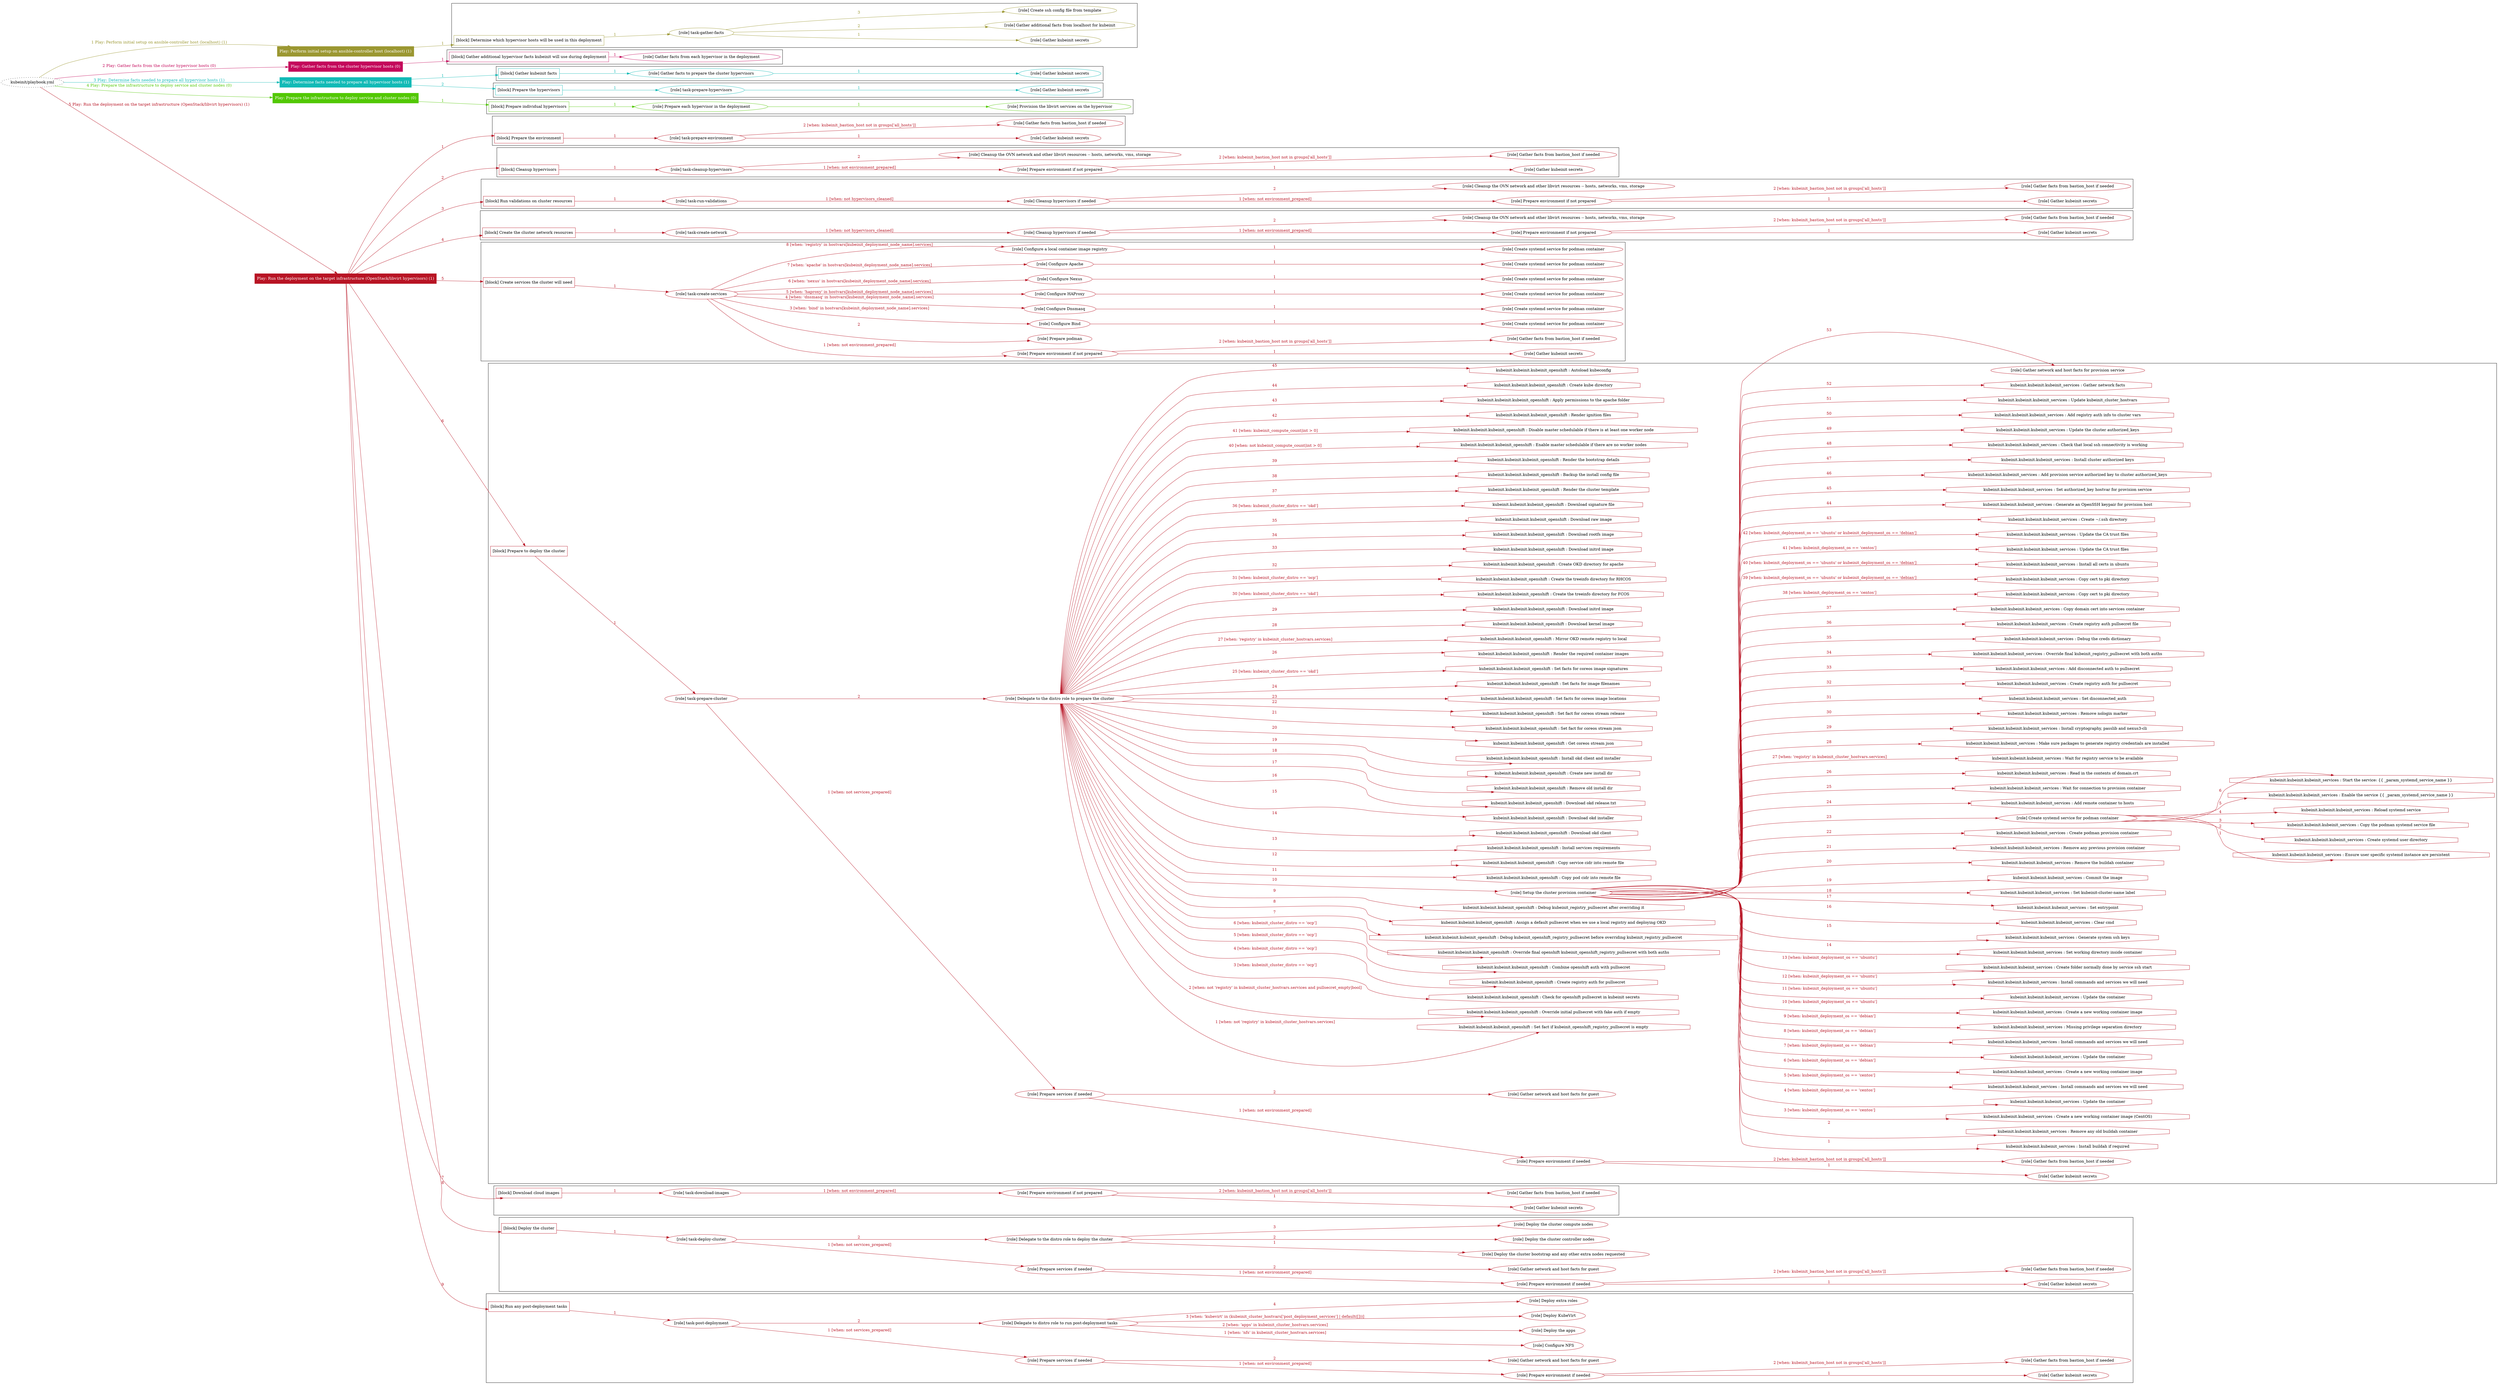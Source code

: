 digraph {
	graph [concentrate=true ordering=in rankdir=LR ratio=fill]
	edge [esep=5 sep=10]
	"kubeinit/playbook.yml" [URL="/home/runner/work/kubeinit/kubeinit/kubeinit/playbook.yml" id=playbook_5b9f6185 style=dotted]
	"kubeinit/playbook.yml" -> play_41c1b10c [label="1 Play: Perform initial setup on ansible-controller host (localhost) (1)" color="#9b9731" fontcolor="#9b9731" id=edge_play_41c1b10c labeltooltip="1 Play: Perform initial setup on ansible-controller host (localhost) (1)" tooltip="1 Play: Perform initial setup on ansible-controller host (localhost) (1)"]
	subgraph "Play: Perform initial setup on ansible-controller host (localhost) (1)" {
		play_41c1b10c [label="Play: Perform initial setup on ansible-controller host (localhost) (1)" URL="/home/runner/work/kubeinit/kubeinit/kubeinit/playbook.yml" color="#9b9731" fontcolor="#ffffff" id=play_41c1b10c shape=box style=filled tooltip=localhost]
		play_41c1b10c -> block_df8093d0 [label=1 color="#9b9731" fontcolor="#9b9731" id=edge_block_df8093d0 labeltooltip=1 tooltip=1]
		subgraph cluster_block_df8093d0 {
			block_df8093d0 [label="[block] Determine which hypervisor hosts will be used in this deployment" URL="/home/runner/work/kubeinit/kubeinit/kubeinit/playbook.yml" color="#9b9731" id=block_df8093d0 labeltooltip="Determine which hypervisor hosts will be used in this deployment" shape=box tooltip="Determine which hypervisor hosts will be used in this deployment"]
			block_df8093d0 -> role_0d223dda [label="1 " color="#9b9731" fontcolor="#9b9731" id=edge_role_0d223dda labeltooltip="1 " tooltip="1 "]
			subgraph "task-gather-facts" {
				role_0d223dda [label="[role] task-gather-facts" URL="/home/runner/work/kubeinit/kubeinit/kubeinit/playbook.yml" color="#9b9731" id=role_0d223dda tooltip="task-gather-facts"]
				role_0d223dda -> role_b9530ea2 [label="1 " color="#9b9731" fontcolor="#9b9731" id=edge_role_b9530ea2 labeltooltip="1 " tooltip="1 "]
				subgraph "Gather kubeinit secrets" {
					role_b9530ea2 [label="[role] Gather kubeinit secrets" URL="/home/runner/.ansible/collections/ansible_collections/kubeinit/kubeinit/roles/kubeinit_prepare/tasks/build_hypervisors_group.yml" color="#9b9731" id=role_b9530ea2 tooltip="Gather kubeinit secrets"]
				}
				role_0d223dda -> role_4bf3f7eb [label="2 " color="#9b9731" fontcolor="#9b9731" id=edge_role_4bf3f7eb labeltooltip="2 " tooltip="2 "]
				subgraph "Gather additional facts from localhost for kubeinit" {
					role_4bf3f7eb [label="[role] Gather additional facts from localhost for kubeinit" URL="/home/runner/.ansible/collections/ansible_collections/kubeinit/kubeinit/roles/kubeinit_prepare/tasks/build_hypervisors_group.yml" color="#9b9731" id=role_4bf3f7eb tooltip="Gather additional facts from localhost for kubeinit"]
				}
				role_0d223dda -> role_19d6c0e6 [label="3 " color="#9b9731" fontcolor="#9b9731" id=edge_role_19d6c0e6 labeltooltip="3 " tooltip="3 "]
				subgraph "Create ssh config file from template" {
					role_19d6c0e6 [label="[role] Create ssh config file from template" URL="/home/runner/.ansible/collections/ansible_collections/kubeinit/kubeinit/roles/kubeinit_prepare/tasks/build_hypervisors_group.yml" color="#9b9731" id=role_19d6c0e6 tooltip="Create ssh config file from template"]
				}
			}
		}
	}
	"kubeinit/playbook.yml" -> play_b9e84bc3 [label="2 Play: Gather facts from the cluster hypervisor hosts (0)" color="#c4085b" fontcolor="#c4085b" id=edge_play_b9e84bc3 labeltooltip="2 Play: Gather facts from the cluster hypervisor hosts (0)" tooltip="2 Play: Gather facts from the cluster hypervisor hosts (0)"]
	subgraph "Play: Gather facts from the cluster hypervisor hosts (0)" {
		play_b9e84bc3 [label="Play: Gather facts from the cluster hypervisor hosts (0)" URL="/home/runner/work/kubeinit/kubeinit/kubeinit/playbook.yml" color="#c4085b" fontcolor="#ffffff" id=play_b9e84bc3 shape=box style=filled tooltip="Play: Gather facts from the cluster hypervisor hosts (0)"]
		play_b9e84bc3 -> block_f0e4ce7c [label=1 color="#c4085b" fontcolor="#c4085b" id=edge_block_f0e4ce7c labeltooltip=1 tooltip=1]
		subgraph cluster_block_f0e4ce7c {
			block_f0e4ce7c [label="[block] Gather additional hypervisor facts kubeinit will use during deployment" URL="/home/runner/work/kubeinit/kubeinit/kubeinit/playbook.yml" color="#c4085b" id=block_f0e4ce7c labeltooltip="Gather additional hypervisor facts kubeinit will use during deployment" shape=box tooltip="Gather additional hypervisor facts kubeinit will use during deployment"]
			block_f0e4ce7c -> role_9282cb58 [label="1 " color="#c4085b" fontcolor="#c4085b" id=edge_role_9282cb58 labeltooltip="1 " tooltip="1 "]
			subgraph "Gather facts from each hypervisor in the deployment" {
				role_9282cb58 [label="[role] Gather facts from each hypervisor in the deployment" URL="/home/runner/work/kubeinit/kubeinit/kubeinit/playbook.yml" color="#c4085b" id=role_9282cb58 tooltip="Gather facts from each hypervisor in the deployment"]
			}
		}
	}
	"kubeinit/playbook.yml" -> play_9f9622eb [label="3 Play: Determine facts needed to prepare all hypervisor hosts (1)" color="#12bab6" fontcolor="#12bab6" id=edge_play_9f9622eb labeltooltip="3 Play: Determine facts needed to prepare all hypervisor hosts (1)" tooltip="3 Play: Determine facts needed to prepare all hypervisor hosts (1)"]
	subgraph "Play: Determine facts needed to prepare all hypervisor hosts (1)" {
		play_9f9622eb [label="Play: Determine facts needed to prepare all hypervisor hosts (1)" URL="/home/runner/work/kubeinit/kubeinit/kubeinit/playbook.yml" color="#12bab6" fontcolor="#ffffff" id=play_9f9622eb shape=box style=filled tooltip=localhost]
		play_9f9622eb -> block_64c9b0e5 [label=1 color="#12bab6" fontcolor="#12bab6" id=edge_block_64c9b0e5 labeltooltip=1 tooltip=1]
		subgraph cluster_block_64c9b0e5 {
			block_64c9b0e5 [label="[block] Gather kubeinit facts" URL="/home/runner/work/kubeinit/kubeinit/kubeinit/playbook.yml" color="#12bab6" id=block_64c9b0e5 labeltooltip="Gather kubeinit facts" shape=box tooltip="Gather kubeinit facts"]
			block_64c9b0e5 -> role_0cf1e600 [label="1 " color="#12bab6" fontcolor="#12bab6" id=edge_role_0cf1e600 labeltooltip="1 " tooltip="1 "]
			subgraph "Gather facts to prepare the cluster hypervisors" {
				role_0cf1e600 [label="[role] Gather facts to prepare the cluster hypervisors" URL="/home/runner/work/kubeinit/kubeinit/kubeinit/playbook.yml" color="#12bab6" id=role_0cf1e600 tooltip="Gather facts to prepare the cluster hypervisors"]
				role_0cf1e600 -> role_67f195f4 [label="1 " color="#12bab6" fontcolor="#12bab6" id=edge_role_67f195f4 labeltooltip="1 " tooltip="1 "]
				subgraph "Gather kubeinit secrets" {
					role_67f195f4 [label="[role] Gather kubeinit secrets" URL="/home/runner/.ansible/collections/ansible_collections/kubeinit/kubeinit/roles/kubeinit_prepare/tasks/gather_kubeinit_facts.yml" color="#12bab6" id=role_67f195f4 tooltip="Gather kubeinit secrets"]
				}
			}
		}
		play_9f9622eb -> block_1c5f8583 [label=2 color="#12bab6" fontcolor="#12bab6" id=edge_block_1c5f8583 labeltooltip=2 tooltip=2]
		subgraph cluster_block_1c5f8583 {
			block_1c5f8583 [label="[block] Prepare the hypervisors" URL="/home/runner/work/kubeinit/kubeinit/kubeinit/playbook.yml" color="#12bab6" id=block_1c5f8583 labeltooltip="Prepare the hypervisors" shape=box tooltip="Prepare the hypervisors"]
			block_1c5f8583 -> role_e6ec440f [label="1 " color="#12bab6" fontcolor="#12bab6" id=edge_role_e6ec440f labeltooltip="1 " tooltip="1 "]
			subgraph "task-prepare-hypervisors" {
				role_e6ec440f [label="[role] task-prepare-hypervisors" URL="/home/runner/work/kubeinit/kubeinit/kubeinit/playbook.yml" color="#12bab6" id=role_e6ec440f tooltip="task-prepare-hypervisors"]
				role_e6ec440f -> role_add037b7 [label="1 " color="#12bab6" fontcolor="#12bab6" id=edge_role_add037b7 labeltooltip="1 " tooltip="1 "]
				subgraph "Gather kubeinit secrets" {
					role_add037b7 [label="[role] Gather kubeinit secrets" URL="/home/runner/.ansible/collections/ansible_collections/kubeinit/kubeinit/roles/kubeinit_prepare/tasks/gather_kubeinit_facts.yml" color="#12bab6" id=role_add037b7 tooltip="Gather kubeinit secrets"]
				}
			}
		}
	}
	"kubeinit/playbook.yml" -> play_5ec22e2f [label="4 Play: Prepare the infrastructure to deploy service and cluster nodes (0)" color="#52c804" fontcolor="#52c804" id=edge_play_5ec22e2f labeltooltip="4 Play: Prepare the infrastructure to deploy service and cluster nodes (0)" tooltip="4 Play: Prepare the infrastructure to deploy service and cluster nodes (0)"]
	subgraph "Play: Prepare the infrastructure to deploy service and cluster nodes (0)" {
		play_5ec22e2f [label="Play: Prepare the infrastructure to deploy service and cluster nodes (0)" URL="/home/runner/work/kubeinit/kubeinit/kubeinit/playbook.yml" color="#52c804" fontcolor="#ffffff" id=play_5ec22e2f shape=box style=filled tooltip="Play: Prepare the infrastructure to deploy service and cluster nodes (0)"]
		play_5ec22e2f -> block_07e74261 [label=1 color="#52c804" fontcolor="#52c804" id=edge_block_07e74261 labeltooltip=1 tooltip=1]
		subgraph cluster_block_07e74261 {
			block_07e74261 [label="[block] Prepare individual hypervisors" URL="/home/runner/work/kubeinit/kubeinit/kubeinit/playbook.yml" color="#52c804" id=block_07e74261 labeltooltip="Prepare individual hypervisors" shape=box tooltip="Prepare individual hypervisors"]
			block_07e74261 -> role_1ac240d9 [label="1 " color="#52c804" fontcolor="#52c804" id=edge_role_1ac240d9 labeltooltip="1 " tooltip="1 "]
			subgraph "Prepare each hypervisor in the deployment" {
				role_1ac240d9 [label="[role] Prepare each hypervisor in the deployment" URL="/home/runner/work/kubeinit/kubeinit/kubeinit/playbook.yml" color="#52c804" id=role_1ac240d9 tooltip="Prepare each hypervisor in the deployment"]
				role_1ac240d9 -> role_de5a3826 [label="1 " color="#52c804" fontcolor="#52c804" id=edge_role_de5a3826 labeltooltip="1 " tooltip="1 "]
				subgraph "Provision the libvirt services on the hypervisor" {
					role_de5a3826 [label="[role] Provision the libvirt services on the hypervisor" URL="/home/runner/.ansible/collections/ansible_collections/kubeinit/kubeinit/roles/kubeinit_prepare/tasks/prepare_hypervisor.yml" color="#52c804" id=role_de5a3826 tooltip="Provision the libvirt services on the hypervisor"]
				}
			}
		}
	}
	"kubeinit/playbook.yml" -> play_7854413d [label="5 Play: Run the deployment on the target infrastructure (OpenStack/libvirt hypervisors) (1)" color="#b81424" fontcolor="#b81424" id=edge_play_7854413d labeltooltip="5 Play: Run the deployment on the target infrastructure (OpenStack/libvirt hypervisors) (1)" tooltip="5 Play: Run the deployment on the target infrastructure (OpenStack/libvirt hypervisors) (1)"]
	subgraph "Play: Run the deployment on the target infrastructure (OpenStack/libvirt hypervisors) (1)" {
		play_7854413d [label="Play: Run the deployment on the target infrastructure (OpenStack/libvirt hypervisors) (1)" URL="/home/runner/work/kubeinit/kubeinit/kubeinit/playbook.yml" color="#b81424" fontcolor="#ffffff" id=play_7854413d shape=box style=filled tooltip=localhost]
		play_7854413d -> block_8a9fa38b [label=1 color="#b81424" fontcolor="#b81424" id=edge_block_8a9fa38b labeltooltip=1 tooltip=1]
		subgraph cluster_block_8a9fa38b {
			block_8a9fa38b [label="[block] Prepare the environment" URL="/home/runner/work/kubeinit/kubeinit/kubeinit/playbook.yml" color="#b81424" id=block_8a9fa38b labeltooltip="Prepare the environment" shape=box tooltip="Prepare the environment"]
			block_8a9fa38b -> role_72fbfb09 [label="1 " color="#b81424" fontcolor="#b81424" id=edge_role_72fbfb09 labeltooltip="1 " tooltip="1 "]
			subgraph "task-prepare-environment" {
				role_72fbfb09 [label="[role] task-prepare-environment" URL="/home/runner/work/kubeinit/kubeinit/kubeinit/playbook.yml" color="#b81424" id=role_72fbfb09 tooltip="task-prepare-environment"]
				role_72fbfb09 -> role_84bf62b4 [label="1 " color="#b81424" fontcolor="#b81424" id=edge_role_84bf62b4 labeltooltip="1 " tooltip="1 "]
				subgraph "Gather kubeinit secrets" {
					role_84bf62b4 [label="[role] Gather kubeinit secrets" URL="/home/runner/.ansible/collections/ansible_collections/kubeinit/kubeinit/roles/kubeinit_prepare/tasks/gather_kubeinit_facts.yml" color="#b81424" id=role_84bf62b4 tooltip="Gather kubeinit secrets"]
				}
				role_72fbfb09 -> role_d6a4afe5 [label="2 [when: kubeinit_bastion_host not in groups['all_hosts']]" color="#b81424" fontcolor="#b81424" id=edge_role_d6a4afe5 labeltooltip="2 [when: kubeinit_bastion_host not in groups['all_hosts']]" tooltip="2 [when: kubeinit_bastion_host not in groups['all_hosts']]"]
				subgraph "Gather facts from bastion_host if needed" {
					role_d6a4afe5 [label="[role] Gather facts from bastion_host if needed" URL="/home/runner/.ansible/collections/ansible_collections/kubeinit/kubeinit/roles/kubeinit_prepare/tasks/main.yml" color="#b81424" id=role_d6a4afe5 tooltip="Gather facts from bastion_host if needed"]
				}
			}
		}
		play_7854413d -> block_04d17085 [label=2 color="#b81424" fontcolor="#b81424" id=edge_block_04d17085 labeltooltip=2 tooltip=2]
		subgraph cluster_block_04d17085 {
			block_04d17085 [label="[block] Cleanup hypervisors" URL="/home/runner/work/kubeinit/kubeinit/kubeinit/playbook.yml" color="#b81424" id=block_04d17085 labeltooltip="Cleanup hypervisors" shape=box tooltip="Cleanup hypervisors"]
			block_04d17085 -> role_0a9d8eb7 [label="1 " color="#b81424" fontcolor="#b81424" id=edge_role_0a9d8eb7 labeltooltip="1 " tooltip="1 "]
			subgraph "task-cleanup-hypervisors" {
				role_0a9d8eb7 [label="[role] task-cleanup-hypervisors" URL="/home/runner/work/kubeinit/kubeinit/kubeinit/playbook.yml" color="#b81424" id=role_0a9d8eb7 tooltip="task-cleanup-hypervisors"]
				role_0a9d8eb7 -> role_42d1f91e [label="1 [when: not environment_prepared]" color="#b81424" fontcolor="#b81424" id=edge_role_42d1f91e labeltooltip="1 [when: not environment_prepared]" tooltip="1 [when: not environment_prepared]"]
				subgraph "Prepare environment if not prepared" {
					role_42d1f91e [label="[role] Prepare environment if not prepared" URL="/home/runner/.ansible/collections/ansible_collections/kubeinit/kubeinit/roles/kubeinit_libvirt/tasks/cleanup_hypervisors.yml" color="#b81424" id=role_42d1f91e tooltip="Prepare environment if not prepared"]
					role_42d1f91e -> role_8a256a51 [label="1 " color="#b81424" fontcolor="#b81424" id=edge_role_8a256a51 labeltooltip="1 " tooltip="1 "]
					subgraph "Gather kubeinit secrets" {
						role_8a256a51 [label="[role] Gather kubeinit secrets" URL="/home/runner/.ansible/collections/ansible_collections/kubeinit/kubeinit/roles/kubeinit_prepare/tasks/gather_kubeinit_facts.yml" color="#b81424" id=role_8a256a51 tooltip="Gather kubeinit secrets"]
					}
					role_42d1f91e -> role_35caa18a [label="2 [when: kubeinit_bastion_host not in groups['all_hosts']]" color="#b81424" fontcolor="#b81424" id=edge_role_35caa18a labeltooltip="2 [when: kubeinit_bastion_host not in groups['all_hosts']]" tooltip="2 [when: kubeinit_bastion_host not in groups['all_hosts']]"]
					subgraph "Gather facts from bastion_host if needed" {
						role_35caa18a [label="[role] Gather facts from bastion_host if needed" URL="/home/runner/.ansible/collections/ansible_collections/kubeinit/kubeinit/roles/kubeinit_prepare/tasks/main.yml" color="#b81424" id=role_35caa18a tooltip="Gather facts from bastion_host if needed"]
					}
				}
				role_0a9d8eb7 -> role_d9d54d8a [label="2 " color="#b81424" fontcolor="#b81424" id=edge_role_d9d54d8a labeltooltip="2 " tooltip="2 "]
				subgraph "Cleanup the OVN network and other libvirt resources -- hosts, networks, vms, storage" {
					role_d9d54d8a [label="[role] Cleanup the OVN network and other libvirt resources -- hosts, networks, vms, storage" URL="/home/runner/.ansible/collections/ansible_collections/kubeinit/kubeinit/roles/kubeinit_libvirt/tasks/cleanup_hypervisors.yml" color="#b81424" id=role_d9d54d8a tooltip="Cleanup the OVN network and other libvirt resources -- hosts, networks, vms, storage"]
				}
			}
		}
		play_7854413d -> block_36ec59e7 [label=3 color="#b81424" fontcolor="#b81424" id=edge_block_36ec59e7 labeltooltip=3 tooltip=3]
		subgraph cluster_block_36ec59e7 {
			block_36ec59e7 [label="[block] Run validations on cluster resources" URL="/home/runner/work/kubeinit/kubeinit/kubeinit/playbook.yml" color="#b81424" id=block_36ec59e7 labeltooltip="Run validations on cluster resources" shape=box tooltip="Run validations on cluster resources"]
			block_36ec59e7 -> role_b008dee5 [label="1 " color="#b81424" fontcolor="#b81424" id=edge_role_b008dee5 labeltooltip="1 " tooltip="1 "]
			subgraph "task-run-validations" {
				role_b008dee5 [label="[role] task-run-validations" URL="/home/runner/work/kubeinit/kubeinit/kubeinit/playbook.yml" color="#b81424" id=role_b008dee5 tooltip="task-run-validations"]
				role_b008dee5 -> role_6b640b69 [label="1 [when: not hypervisors_cleaned]" color="#b81424" fontcolor="#b81424" id=edge_role_6b640b69 labeltooltip="1 [when: not hypervisors_cleaned]" tooltip="1 [when: not hypervisors_cleaned]"]
				subgraph "Cleanup hypervisors if needed" {
					role_6b640b69 [label="[role] Cleanup hypervisors if needed" URL="/home/runner/.ansible/collections/ansible_collections/kubeinit/kubeinit/roles/kubeinit_validations/tasks/main.yml" color="#b81424" id=role_6b640b69 tooltip="Cleanup hypervisors if needed"]
					role_6b640b69 -> role_492c0084 [label="1 [when: not environment_prepared]" color="#b81424" fontcolor="#b81424" id=edge_role_492c0084 labeltooltip="1 [when: not environment_prepared]" tooltip="1 [when: not environment_prepared]"]
					subgraph "Prepare environment if not prepared" {
						role_492c0084 [label="[role] Prepare environment if not prepared" URL="/home/runner/.ansible/collections/ansible_collections/kubeinit/kubeinit/roles/kubeinit_libvirt/tasks/cleanup_hypervisors.yml" color="#b81424" id=role_492c0084 tooltip="Prepare environment if not prepared"]
						role_492c0084 -> role_d0c27753 [label="1 " color="#b81424" fontcolor="#b81424" id=edge_role_d0c27753 labeltooltip="1 " tooltip="1 "]
						subgraph "Gather kubeinit secrets" {
							role_d0c27753 [label="[role] Gather kubeinit secrets" URL="/home/runner/.ansible/collections/ansible_collections/kubeinit/kubeinit/roles/kubeinit_prepare/tasks/gather_kubeinit_facts.yml" color="#b81424" id=role_d0c27753 tooltip="Gather kubeinit secrets"]
						}
						role_492c0084 -> role_cdd5601c [label="2 [when: kubeinit_bastion_host not in groups['all_hosts']]" color="#b81424" fontcolor="#b81424" id=edge_role_cdd5601c labeltooltip="2 [when: kubeinit_bastion_host not in groups['all_hosts']]" tooltip="2 [when: kubeinit_bastion_host not in groups['all_hosts']]"]
						subgraph "Gather facts from bastion_host if needed" {
							role_cdd5601c [label="[role] Gather facts from bastion_host if needed" URL="/home/runner/.ansible/collections/ansible_collections/kubeinit/kubeinit/roles/kubeinit_prepare/tasks/main.yml" color="#b81424" id=role_cdd5601c tooltip="Gather facts from bastion_host if needed"]
						}
					}
					role_6b640b69 -> role_b506f212 [label="2 " color="#b81424" fontcolor="#b81424" id=edge_role_b506f212 labeltooltip="2 " tooltip="2 "]
					subgraph "Cleanup the OVN network and other libvirt resources -- hosts, networks, vms, storage" {
						role_b506f212 [label="[role] Cleanup the OVN network and other libvirt resources -- hosts, networks, vms, storage" URL="/home/runner/.ansible/collections/ansible_collections/kubeinit/kubeinit/roles/kubeinit_libvirt/tasks/cleanup_hypervisors.yml" color="#b81424" id=role_b506f212 tooltip="Cleanup the OVN network and other libvirt resources -- hosts, networks, vms, storage"]
					}
				}
			}
		}
		play_7854413d -> block_7c95a9c6 [label=4 color="#b81424" fontcolor="#b81424" id=edge_block_7c95a9c6 labeltooltip=4 tooltip=4]
		subgraph cluster_block_7c95a9c6 {
			block_7c95a9c6 [label="[block] Create the cluster network resources" URL="/home/runner/work/kubeinit/kubeinit/kubeinit/playbook.yml" color="#b81424" id=block_7c95a9c6 labeltooltip="Create the cluster network resources" shape=box tooltip="Create the cluster network resources"]
			block_7c95a9c6 -> role_df825ab0 [label="1 " color="#b81424" fontcolor="#b81424" id=edge_role_df825ab0 labeltooltip="1 " tooltip="1 "]
			subgraph "task-create-network" {
				role_df825ab0 [label="[role] task-create-network" URL="/home/runner/work/kubeinit/kubeinit/kubeinit/playbook.yml" color="#b81424" id=role_df825ab0 tooltip="task-create-network"]
				role_df825ab0 -> role_75fecffe [label="1 [when: not hypervisors_cleaned]" color="#b81424" fontcolor="#b81424" id=edge_role_75fecffe labeltooltip="1 [when: not hypervisors_cleaned]" tooltip="1 [when: not hypervisors_cleaned]"]
				subgraph "Cleanup hypervisors if needed" {
					role_75fecffe [label="[role] Cleanup hypervisors if needed" URL="/home/runner/.ansible/collections/ansible_collections/kubeinit/kubeinit/roles/kubeinit_libvirt/tasks/create_network.yml" color="#b81424" id=role_75fecffe tooltip="Cleanup hypervisors if needed"]
					role_75fecffe -> role_26c2cb9e [label="1 [when: not environment_prepared]" color="#b81424" fontcolor="#b81424" id=edge_role_26c2cb9e labeltooltip="1 [when: not environment_prepared]" tooltip="1 [when: not environment_prepared]"]
					subgraph "Prepare environment if not prepared" {
						role_26c2cb9e [label="[role] Prepare environment if not prepared" URL="/home/runner/.ansible/collections/ansible_collections/kubeinit/kubeinit/roles/kubeinit_libvirt/tasks/cleanup_hypervisors.yml" color="#b81424" id=role_26c2cb9e tooltip="Prepare environment if not prepared"]
						role_26c2cb9e -> role_d2944f6a [label="1 " color="#b81424" fontcolor="#b81424" id=edge_role_d2944f6a labeltooltip="1 " tooltip="1 "]
						subgraph "Gather kubeinit secrets" {
							role_d2944f6a [label="[role] Gather kubeinit secrets" URL="/home/runner/.ansible/collections/ansible_collections/kubeinit/kubeinit/roles/kubeinit_prepare/tasks/gather_kubeinit_facts.yml" color="#b81424" id=role_d2944f6a tooltip="Gather kubeinit secrets"]
						}
						role_26c2cb9e -> role_ad15fdd2 [label="2 [when: kubeinit_bastion_host not in groups['all_hosts']]" color="#b81424" fontcolor="#b81424" id=edge_role_ad15fdd2 labeltooltip="2 [when: kubeinit_bastion_host not in groups['all_hosts']]" tooltip="2 [when: kubeinit_bastion_host not in groups['all_hosts']]"]
						subgraph "Gather facts from bastion_host if needed" {
							role_ad15fdd2 [label="[role] Gather facts from bastion_host if needed" URL="/home/runner/.ansible/collections/ansible_collections/kubeinit/kubeinit/roles/kubeinit_prepare/tasks/main.yml" color="#b81424" id=role_ad15fdd2 tooltip="Gather facts from bastion_host if needed"]
						}
					}
					role_75fecffe -> role_b043ed4b [label="2 " color="#b81424" fontcolor="#b81424" id=edge_role_b043ed4b labeltooltip="2 " tooltip="2 "]
					subgraph "Cleanup the OVN network and other libvirt resources -- hosts, networks, vms, storage" {
						role_b043ed4b [label="[role] Cleanup the OVN network and other libvirt resources -- hosts, networks, vms, storage" URL="/home/runner/.ansible/collections/ansible_collections/kubeinit/kubeinit/roles/kubeinit_libvirt/tasks/cleanup_hypervisors.yml" color="#b81424" id=role_b043ed4b tooltip="Cleanup the OVN network and other libvirt resources -- hosts, networks, vms, storage"]
					}
				}
			}
		}
		play_7854413d -> block_065451bc [label=5 color="#b81424" fontcolor="#b81424" id=edge_block_065451bc labeltooltip=5 tooltip=5]
		subgraph cluster_block_065451bc {
			block_065451bc [label="[block] Create services the cluster will need" URL="/home/runner/work/kubeinit/kubeinit/kubeinit/playbook.yml" color="#b81424" id=block_065451bc labeltooltip="Create services the cluster will need" shape=box tooltip="Create services the cluster will need"]
			block_065451bc -> role_71fdced7 [label="1 " color="#b81424" fontcolor="#b81424" id=edge_role_71fdced7 labeltooltip="1 " tooltip="1 "]
			subgraph "task-create-services" {
				role_71fdced7 [label="[role] task-create-services" URL="/home/runner/work/kubeinit/kubeinit/kubeinit/playbook.yml" color="#b81424" id=role_71fdced7 tooltip="task-create-services"]
				role_71fdced7 -> role_c444a57a [label="1 [when: not environment_prepared]" color="#b81424" fontcolor="#b81424" id=edge_role_c444a57a labeltooltip="1 [when: not environment_prepared]" tooltip="1 [when: not environment_prepared]"]
				subgraph "Prepare environment if not prepared" {
					role_c444a57a [label="[role] Prepare environment if not prepared" URL="/home/runner/.ansible/collections/ansible_collections/kubeinit/kubeinit/roles/kubeinit_services/tasks/main.yml" color="#b81424" id=role_c444a57a tooltip="Prepare environment if not prepared"]
					role_c444a57a -> role_dd359b8d [label="1 " color="#b81424" fontcolor="#b81424" id=edge_role_dd359b8d labeltooltip="1 " tooltip="1 "]
					subgraph "Gather kubeinit secrets" {
						role_dd359b8d [label="[role] Gather kubeinit secrets" URL="/home/runner/.ansible/collections/ansible_collections/kubeinit/kubeinit/roles/kubeinit_prepare/tasks/gather_kubeinit_facts.yml" color="#b81424" id=role_dd359b8d tooltip="Gather kubeinit secrets"]
					}
					role_c444a57a -> role_bcb855d3 [label="2 [when: kubeinit_bastion_host not in groups['all_hosts']]" color="#b81424" fontcolor="#b81424" id=edge_role_bcb855d3 labeltooltip="2 [when: kubeinit_bastion_host not in groups['all_hosts']]" tooltip="2 [when: kubeinit_bastion_host not in groups['all_hosts']]"]
					subgraph "Gather facts from bastion_host if needed" {
						role_bcb855d3 [label="[role] Gather facts from bastion_host if needed" URL="/home/runner/.ansible/collections/ansible_collections/kubeinit/kubeinit/roles/kubeinit_prepare/tasks/main.yml" color="#b81424" id=role_bcb855d3 tooltip="Gather facts from bastion_host if needed"]
					}
				}
				role_71fdced7 -> role_ae9547f9 [label="2 " color="#b81424" fontcolor="#b81424" id=edge_role_ae9547f9 labeltooltip="2 " tooltip="2 "]
				subgraph "Prepare podman" {
					role_ae9547f9 [label="[role] Prepare podman" URL="/home/runner/.ansible/collections/ansible_collections/kubeinit/kubeinit/roles/kubeinit_services/tasks/00_create_service_pod.yml" color="#b81424" id=role_ae9547f9 tooltip="Prepare podman"]
				}
				role_71fdced7 -> role_5d33c219 [label="3 [when: 'bind' in hostvars[kubeinit_deployment_node_name].services]" color="#b81424" fontcolor="#b81424" id=edge_role_5d33c219 labeltooltip="3 [when: 'bind' in hostvars[kubeinit_deployment_node_name].services]" tooltip="3 [when: 'bind' in hostvars[kubeinit_deployment_node_name].services]"]
				subgraph "Configure Bind" {
					role_5d33c219 [label="[role] Configure Bind" URL="/home/runner/.ansible/collections/ansible_collections/kubeinit/kubeinit/roles/kubeinit_services/tasks/start_services_containers.yml" color="#b81424" id=role_5d33c219 tooltip="Configure Bind"]
					role_5d33c219 -> role_abb37c96 [label="1 " color="#b81424" fontcolor="#b81424" id=edge_role_abb37c96 labeltooltip="1 " tooltip="1 "]
					subgraph "Create systemd service for podman container" {
						role_abb37c96 [label="[role] Create systemd service for podman container" URL="/home/runner/.ansible/collections/ansible_collections/kubeinit/kubeinit/roles/kubeinit_bind/tasks/main.yml" color="#b81424" id=role_abb37c96 tooltip="Create systemd service for podman container"]
					}
				}
				role_71fdced7 -> role_83823a87 [label="4 [when: 'dnsmasq' in hostvars[kubeinit_deployment_node_name].services]" color="#b81424" fontcolor="#b81424" id=edge_role_83823a87 labeltooltip="4 [when: 'dnsmasq' in hostvars[kubeinit_deployment_node_name].services]" tooltip="4 [when: 'dnsmasq' in hostvars[kubeinit_deployment_node_name].services]"]
				subgraph "Configure Dnsmasq" {
					role_83823a87 [label="[role] Configure Dnsmasq" URL="/home/runner/.ansible/collections/ansible_collections/kubeinit/kubeinit/roles/kubeinit_services/tasks/start_services_containers.yml" color="#b81424" id=role_83823a87 tooltip="Configure Dnsmasq"]
					role_83823a87 -> role_cab6342c [label="1 " color="#b81424" fontcolor="#b81424" id=edge_role_cab6342c labeltooltip="1 " tooltip="1 "]
					subgraph "Create systemd service for podman container" {
						role_cab6342c [label="[role] Create systemd service for podman container" URL="/home/runner/.ansible/collections/ansible_collections/kubeinit/kubeinit/roles/kubeinit_dnsmasq/tasks/main.yml" color="#b81424" id=role_cab6342c tooltip="Create systemd service for podman container"]
					}
				}
				role_71fdced7 -> role_d89fa1df [label="5 [when: 'haproxy' in hostvars[kubeinit_deployment_node_name].services]" color="#b81424" fontcolor="#b81424" id=edge_role_d89fa1df labeltooltip="5 [when: 'haproxy' in hostvars[kubeinit_deployment_node_name].services]" tooltip="5 [when: 'haproxy' in hostvars[kubeinit_deployment_node_name].services]"]
				subgraph "Configure HAProxy" {
					role_d89fa1df [label="[role] Configure HAProxy" URL="/home/runner/.ansible/collections/ansible_collections/kubeinit/kubeinit/roles/kubeinit_services/tasks/start_services_containers.yml" color="#b81424" id=role_d89fa1df tooltip="Configure HAProxy"]
					role_d89fa1df -> role_10817a53 [label="1 " color="#b81424" fontcolor="#b81424" id=edge_role_10817a53 labeltooltip="1 " tooltip="1 "]
					subgraph "Create systemd service for podman container" {
						role_10817a53 [label="[role] Create systemd service for podman container" URL="/home/runner/.ansible/collections/ansible_collections/kubeinit/kubeinit/roles/kubeinit_haproxy/tasks/main.yml" color="#b81424" id=role_10817a53 tooltip="Create systemd service for podman container"]
					}
				}
				role_71fdced7 -> role_cfcf66c1 [label="6 [when: 'nexus' in hostvars[kubeinit_deployment_node_name].services]" color="#b81424" fontcolor="#b81424" id=edge_role_cfcf66c1 labeltooltip="6 [when: 'nexus' in hostvars[kubeinit_deployment_node_name].services]" tooltip="6 [when: 'nexus' in hostvars[kubeinit_deployment_node_name].services]"]
				subgraph "Configure Nexus" {
					role_cfcf66c1 [label="[role] Configure Nexus" URL="/home/runner/.ansible/collections/ansible_collections/kubeinit/kubeinit/roles/kubeinit_services/tasks/start_services_containers.yml" color="#b81424" id=role_cfcf66c1 tooltip="Configure Nexus"]
					role_cfcf66c1 -> role_31f2bc64 [label="1 " color="#b81424" fontcolor="#b81424" id=edge_role_31f2bc64 labeltooltip="1 " tooltip="1 "]
					subgraph "Create systemd service for podman container" {
						role_31f2bc64 [label="[role] Create systemd service for podman container" URL="/home/runner/.ansible/collections/ansible_collections/kubeinit/kubeinit/roles/kubeinit_nexus/tasks/main.yml" color="#b81424" id=role_31f2bc64 tooltip="Create systemd service for podman container"]
					}
				}
				role_71fdced7 -> role_cdd73c96 [label="7 [when: 'apache' in hostvars[kubeinit_deployment_node_name].services]" color="#b81424" fontcolor="#b81424" id=edge_role_cdd73c96 labeltooltip="7 [when: 'apache' in hostvars[kubeinit_deployment_node_name].services]" tooltip="7 [when: 'apache' in hostvars[kubeinit_deployment_node_name].services]"]
				subgraph "Configure Apache" {
					role_cdd73c96 [label="[role] Configure Apache" URL="/home/runner/.ansible/collections/ansible_collections/kubeinit/kubeinit/roles/kubeinit_services/tasks/start_services_containers.yml" color="#b81424" id=role_cdd73c96 tooltip="Configure Apache"]
					role_cdd73c96 -> role_222a6af9 [label="1 " color="#b81424" fontcolor="#b81424" id=edge_role_222a6af9 labeltooltip="1 " tooltip="1 "]
					subgraph "Create systemd service for podman container" {
						role_222a6af9 [label="[role] Create systemd service for podman container" URL="/home/runner/.ansible/collections/ansible_collections/kubeinit/kubeinit/roles/kubeinit_apache/tasks/main.yml" color="#b81424" id=role_222a6af9 tooltip="Create systemd service for podman container"]
					}
				}
				role_71fdced7 -> role_a7c3ea52 [label="8 [when: 'registry' in hostvars[kubeinit_deployment_node_name].services]" color="#b81424" fontcolor="#b81424" id=edge_role_a7c3ea52 labeltooltip="8 [when: 'registry' in hostvars[kubeinit_deployment_node_name].services]" tooltip="8 [when: 'registry' in hostvars[kubeinit_deployment_node_name].services]"]
				subgraph "Configure a local container image registry" {
					role_a7c3ea52 [label="[role] Configure a local container image registry" URL="/home/runner/.ansible/collections/ansible_collections/kubeinit/kubeinit/roles/kubeinit_services/tasks/start_services_containers.yml" color="#b81424" id=role_a7c3ea52 tooltip="Configure a local container image registry"]
					role_a7c3ea52 -> role_24d4d682 [label="1 " color="#b81424" fontcolor="#b81424" id=edge_role_24d4d682 labeltooltip="1 " tooltip="1 "]
					subgraph "Create systemd service for podman container" {
						role_24d4d682 [label="[role] Create systemd service for podman container" URL="/home/runner/.ansible/collections/ansible_collections/kubeinit/kubeinit/roles/kubeinit_registry/tasks/main.yml" color="#b81424" id=role_24d4d682 tooltip="Create systemd service for podman container"]
					}
				}
			}
		}
		play_7854413d -> block_b9e7c04d [label=6 color="#b81424" fontcolor="#b81424" id=edge_block_b9e7c04d labeltooltip=6 tooltip=6]
		subgraph cluster_block_b9e7c04d {
			block_b9e7c04d [label="[block] Prepare to deploy the cluster" URL="/home/runner/work/kubeinit/kubeinit/kubeinit/playbook.yml" color="#b81424" id=block_b9e7c04d labeltooltip="Prepare to deploy the cluster" shape=box tooltip="Prepare to deploy the cluster"]
			block_b9e7c04d -> role_df6d7455 [label="1 " color="#b81424" fontcolor="#b81424" id=edge_role_df6d7455 labeltooltip="1 " tooltip="1 "]
			subgraph "task-prepare-cluster" {
				role_df6d7455 [label="[role] task-prepare-cluster" URL="/home/runner/work/kubeinit/kubeinit/kubeinit/playbook.yml" color="#b81424" id=role_df6d7455 tooltip="task-prepare-cluster"]
				role_df6d7455 -> role_a8bf62a4 [label="1 [when: not services_prepared]" color="#b81424" fontcolor="#b81424" id=edge_role_a8bf62a4 labeltooltip="1 [when: not services_prepared]" tooltip="1 [when: not services_prepared]"]
				subgraph "Prepare services if needed" {
					role_a8bf62a4 [label="[role] Prepare services if needed" URL="/home/runner/.ansible/collections/ansible_collections/kubeinit/kubeinit/roles/kubeinit_prepare/tasks/prepare_cluster.yml" color="#b81424" id=role_a8bf62a4 tooltip="Prepare services if needed"]
					role_a8bf62a4 -> role_dcef33ee [label="1 [when: not environment_prepared]" color="#b81424" fontcolor="#b81424" id=edge_role_dcef33ee labeltooltip="1 [when: not environment_prepared]" tooltip="1 [when: not environment_prepared]"]
					subgraph "Prepare environment if needed" {
						role_dcef33ee [label="[role] Prepare environment if needed" URL="/home/runner/.ansible/collections/ansible_collections/kubeinit/kubeinit/roles/kubeinit_services/tasks/prepare_services.yml" color="#b81424" id=role_dcef33ee tooltip="Prepare environment if needed"]
						role_dcef33ee -> role_f97c1224 [label="1 " color="#b81424" fontcolor="#b81424" id=edge_role_f97c1224 labeltooltip="1 " tooltip="1 "]
						subgraph "Gather kubeinit secrets" {
							role_f97c1224 [label="[role] Gather kubeinit secrets" URL="/home/runner/.ansible/collections/ansible_collections/kubeinit/kubeinit/roles/kubeinit_prepare/tasks/gather_kubeinit_facts.yml" color="#b81424" id=role_f97c1224 tooltip="Gather kubeinit secrets"]
						}
						role_dcef33ee -> role_f81842b0 [label="2 [when: kubeinit_bastion_host not in groups['all_hosts']]" color="#b81424" fontcolor="#b81424" id=edge_role_f81842b0 labeltooltip="2 [when: kubeinit_bastion_host not in groups['all_hosts']]" tooltip="2 [when: kubeinit_bastion_host not in groups['all_hosts']]"]
						subgraph "Gather facts from bastion_host if needed" {
							role_f81842b0 [label="[role] Gather facts from bastion_host if needed" URL="/home/runner/.ansible/collections/ansible_collections/kubeinit/kubeinit/roles/kubeinit_prepare/tasks/main.yml" color="#b81424" id=role_f81842b0 tooltip="Gather facts from bastion_host if needed"]
						}
					}
					role_a8bf62a4 -> role_7fb0b436 [label="2 " color="#b81424" fontcolor="#b81424" id=edge_role_7fb0b436 labeltooltip="2 " tooltip="2 "]
					subgraph "Gather network and host facts for guest" {
						role_7fb0b436 [label="[role] Gather network and host facts for guest" URL="/home/runner/.ansible/collections/ansible_collections/kubeinit/kubeinit/roles/kubeinit_services/tasks/prepare_services.yml" color="#b81424" id=role_7fb0b436 tooltip="Gather network and host facts for guest"]
					}
				}
				role_df6d7455 -> role_a51eba81 [label="2 " color="#b81424" fontcolor="#b81424" id=edge_role_a51eba81 labeltooltip="2 " tooltip="2 "]
				subgraph "Delegate to the distro role to prepare the cluster" {
					role_a51eba81 [label="[role] Delegate to the distro role to prepare the cluster" URL="/home/runner/.ansible/collections/ansible_collections/kubeinit/kubeinit/roles/kubeinit_prepare/tasks/prepare_cluster.yml" color="#b81424" id=role_a51eba81 tooltip="Delegate to the distro role to prepare the cluster"]
					task_259e65c8 [label="kubeinit.kubeinit.kubeinit_openshift : Set fact if kubeinit_openshift_registry_pullsecret is empty" URL="/home/runner/.ansible/collections/ansible_collections/kubeinit/kubeinit/roles/kubeinit_openshift/tasks/prepare_cluster.yml" color="#b81424" id=task_259e65c8 shape=octagon tooltip="kubeinit.kubeinit.kubeinit_openshift : Set fact if kubeinit_openshift_registry_pullsecret is empty"]
					role_a51eba81 -> task_259e65c8 [label="1 [when: not 'registry' in kubeinit_cluster_hostvars.services]" color="#b81424" fontcolor="#b81424" id=edge_task_259e65c8 labeltooltip="1 [when: not 'registry' in kubeinit_cluster_hostvars.services]" tooltip="1 [when: not 'registry' in kubeinit_cluster_hostvars.services]"]
					task_00211644 [label="kubeinit.kubeinit.kubeinit_openshift : Override initial pullsecret with fake auth if empty" URL="/home/runner/.ansible/collections/ansible_collections/kubeinit/kubeinit/roles/kubeinit_openshift/tasks/prepare_cluster.yml" color="#b81424" id=task_00211644 shape=octagon tooltip="kubeinit.kubeinit.kubeinit_openshift : Override initial pullsecret with fake auth if empty"]
					role_a51eba81 -> task_00211644 [label="2 [when: not 'registry' in kubeinit_cluster_hostvars.services and pullsecret_empty|bool]" color="#b81424" fontcolor="#b81424" id=edge_task_00211644 labeltooltip="2 [when: not 'registry' in kubeinit_cluster_hostvars.services and pullsecret_empty|bool]" tooltip="2 [when: not 'registry' in kubeinit_cluster_hostvars.services and pullsecret_empty|bool]"]
					task_2153aac8 [label="kubeinit.kubeinit.kubeinit_openshift : Check for openshift pullsecret in kubeinit secrets" URL="/home/runner/.ansible/collections/ansible_collections/kubeinit/kubeinit/roles/kubeinit_openshift/tasks/prepare_cluster.yml" color="#b81424" id=task_2153aac8 shape=octagon tooltip="kubeinit.kubeinit.kubeinit_openshift : Check for openshift pullsecret in kubeinit secrets"]
					role_a51eba81 -> task_2153aac8 [label="3 [when: kubeinit_cluster_distro == 'ocp']" color="#b81424" fontcolor="#b81424" id=edge_task_2153aac8 labeltooltip="3 [when: kubeinit_cluster_distro == 'ocp']" tooltip="3 [when: kubeinit_cluster_distro == 'ocp']"]
					task_d5b6bda7 [label="kubeinit.kubeinit.kubeinit_openshift : Create registry auth for pullsecret" URL="/home/runner/.ansible/collections/ansible_collections/kubeinit/kubeinit/roles/kubeinit_openshift/tasks/prepare_cluster.yml" color="#b81424" id=task_d5b6bda7 shape=octagon tooltip="kubeinit.kubeinit.kubeinit_openshift : Create registry auth for pullsecret"]
					role_a51eba81 -> task_d5b6bda7 [label="4 [when: kubeinit_cluster_distro == 'ocp']" color="#b81424" fontcolor="#b81424" id=edge_task_d5b6bda7 labeltooltip="4 [when: kubeinit_cluster_distro == 'ocp']" tooltip="4 [when: kubeinit_cluster_distro == 'ocp']"]
					task_4a3076cd [label="kubeinit.kubeinit.kubeinit_openshift : Combine openshift auth with pullsecret" URL="/home/runner/.ansible/collections/ansible_collections/kubeinit/kubeinit/roles/kubeinit_openshift/tasks/prepare_cluster.yml" color="#b81424" id=task_4a3076cd shape=octagon tooltip="kubeinit.kubeinit.kubeinit_openshift : Combine openshift auth with pullsecret"]
					role_a51eba81 -> task_4a3076cd [label="5 [when: kubeinit_cluster_distro == 'ocp']" color="#b81424" fontcolor="#b81424" id=edge_task_4a3076cd labeltooltip="5 [when: kubeinit_cluster_distro == 'ocp']" tooltip="5 [when: kubeinit_cluster_distro == 'ocp']"]
					task_6453004d [label="kubeinit.kubeinit.kubeinit_openshift : Override final openshift kubeinit_openshift_registry_pullsecret with both auths" URL="/home/runner/.ansible/collections/ansible_collections/kubeinit/kubeinit/roles/kubeinit_openshift/tasks/prepare_cluster.yml" color="#b81424" id=task_6453004d shape=octagon tooltip="kubeinit.kubeinit.kubeinit_openshift : Override final openshift kubeinit_openshift_registry_pullsecret with both auths"]
					role_a51eba81 -> task_6453004d [label="6 [when: kubeinit_cluster_distro == 'ocp']" color="#b81424" fontcolor="#b81424" id=edge_task_6453004d labeltooltip="6 [when: kubeinit_cluster_distro == 'ocp']" tooltip="6 [when: kubeinit_cluster_distro == 'ocp']"]
					task_b606f81b [label="kubeinit.kubeinit.kubeinit_openshift : Debug kubeinit_openshift_registry_pullsecret before overriding kubeinit_registry_pullsecret" URL="/home/runner/.ansible/collections/ansible_collections/kubeinit/kubeinit/roles/kubeinit_openshift/tasks/prepare_cluster.yml" color="#b81424" id=task_b606f81b shape=octagon tooltip="kubeinit.kubeinit.kubeinit_openshift : Debug kubeinit_openshift_registry_pullsecret before overriding kubeinit_registry_pullsecret"]
					role_a51eba81 -> task_b606f81b [label="7 " color="#b81424" fontcolor="#b81424" id=edge_task_b606f81b labeltooltip="7 " tooltip="7 "]
					task_75d15fe9 [label="kubeinit.kubeinit.kubeinit_openshift : Assign a default pullsecret when we use a local registry and deploying OKD" URL="/home/runner/.ansible/collections/ansible_collections/kubeinit/kubeinit/roles/kubeinit_openshift/tasks/prepare_cluster.yml" color="#b81424" id=task_75d15fe9 shape=octagon tooltip="kubeinit.kubeinit.kubeinit_openshift : Assign a default pullsecret when we use a local registry and deploying OKD"]
					role_a51eba81 -> task_75d15fe9 [label="8 " color="#b81424" fontcolor="#b81424" id=edge_task_75d15fe9 labeltooltip="8 " tooltip="8 "]
					task_dd2e344f [label="kubeinit.kubeinit.kubeinit_openshift : Debug kubeinit_registry_pullsecret after overriding it" URL="/home/runner/.ansible/collections/ansible_collections/kubeinit/kubeinit/roles/kubeinit_openshift/tasks/prepare_cluster.yml" color="#b81424" id=task_dd2e344f shape=octagon tooltip="kubeinit.kubeinit.kubeinit_openshift : Debug kubeinit_registry_pullsecret after overriding it"]
					role_a51eba81 -> task_dd2e344f [label="9 " color="#b81424" fontcolor="#b81424" id=edge_task_dd2e344f labeltooltip="9 " tooltip="9 "]
					role_a51eba81 -> role_228aa5de [label="10 " color="#b81424" fontcolor="#b81424" id=edge_role_228aa5de labeltooltip="10 " tooltip="10 "]
					subgraph "Setup the cluster provision container" {
						role_228aa5de [label="[role] Setup the cluster provision container" URL="/home/runner/.ansible/collections/ansible_collections/kubeinit/kubeinit/roles/kubeinit_openshift/tasks/prepare_cluster.yml" color="#b81424" id=role_228aa5de tooltip="Setup the cluster provision container"]
						task_67a17280 [label="kubeinit.kubeinit.kubeinit_services : Install buildah if required" URL="/home/runner/.ansible/collections/ansible_collections/kubeinit/kubeinit/roles/kubeinit_services/tasks/create_provision_container.yml" color="#b81424" id=task_67a17280 shape=octagon tooltip="kubeinit.kubeinit.kubeinit_services : Install buildah if required"]
						role_228aa5de -> task_67a17280 [label="1 " color="#b81424" fontcolor="#b81424" id=edge_task_67a17280 labeltooltip="1 " tooltip="1 "]
						task_a365a89d [label="kubeinit.kubeinit.kubeinit_services : Remove any old buildah container" URL="/home/runner/.ansible/collections/ansible_collections/kubeinit/kubeinit/roles/kubeinit_services/tasks/create_provision_container.yml" color="#b81424" id=task_a365a89d shape=octagon tooltip="kubeinit.kubeinit.kubeinit_services : Remove any old buildah container"]
						role_228aa5de -> task_a365a89d [label="2 " color="#b81424" fontcolor="#b81424" id=edge_task_a365a89d labeltooltip="2 " tooltip="2 "]
						task_5cca6d25 [label="kubeinit.kubeinit.kubeinit_services : Create a new working container image (CentOS)" URL="/home/runner/.ansible/collections/ansible_collections/kubeinit/kubeinit/roles/kubeinit_services/tasks/create_provision_container.yml" color="#b81424" id=task_5cca6d25 shape=octagon tooltip="kubeinit.kubeinit.kubeinit_services : Create a new working container image (CentOS)"]
						role_228aa5de -> task_5cca6d25 [label="3 [when: kubeinit_deployment_os == 'centos']" color="#b81424" fontcolor="#b81424" id=edge_task_5cca6d25 labeltooltip="3 [when: kubeinit_deployment_os == 'centos']" tooltip="3 [when: kubeinit_deployment_os == 'centos']"]
						task_d79400ad [label="kubeinit.kubeinit.kubeinit_services : Update the container" URL="/home/runner/.ansible/collections/ansible_collections/kubeinit/kubeinit/roles/kubeinit_services/tasks/create_provision_container.yml" color="#b81424" id=task_d79400ad shape=octagon tooltip="kubeinit.kubeinit.kubeinit_services : Update the container"]
						role_228aa5de -> task_d79400ad [label="4 [when: kubeinit_deployment_os == 'centos']" color="#b81424" fontcolor="#b81424" id=edge_task_d79400ad labeltooltip="4 [when: kubeinit_deployment_os == 'centos']" tooltip="4 [when: kubeinit_deployment_os == 'centos']"]
						task_7a69a9d9 [label="kubeinit.kubeinit.kubeinit_services : Install commands and services we will need" URL="/home/runner/.ansible/collections/ansible_collections/kubeinit/kubeinit/roles/kubeinit_services/tasks/create_provision_container.yml" color="#b81424" id=task_7a69a9d9 shape=octagon tooltip="kubeinit.kubeinit.kubeinit_services : Install commands and services we will need"]
						role_228aa5de -> task_7a69a9d9 [label="5 [when: kubeinit_deployment_os == 'centos']" color="#b81424" fontcolor="#b81424" id=edge_task_7a69a9d9 labeltooltip="5 [when: kubeinit_deployment_os == 'centos']" tooltip="5 [when: kubeinit_deployment_os == 'centos']"]
						task_277d3818 [label="kubeinit.kubeinit.kubeinit_services : Create a new working container image" URL="/home/runner/.ansible/collections/ansible_collections/kubeinit/kubeinit/roles/kubeinit_services/tasks/create_provision_container.yml" color="#b81424" id=task_277d3818 shape=octagon tooltip="kubeinit.kubeinit.kubeinit_services : Create a new working container image"]
						role_228aa5de -> task_277d3818 [label="6 [when: kubeinit_deployment_os == 'debian']" color="#b81424" fontcolor="#b81424" id=edge_task_277d3818 labeltooltip="6 [when: kubeinit_deployment_os == 'debian']" tooltip="6 [when: kubeinit_deployment_os == 'debian']"]
						task_1d048de1 [label="kubeinit.kubeinit.kubeinit_services : Update the container" URL="/home/runner/.ansible/collections/ansible_collections/kubeinit/kubeinit/roles/kubeinit_services/tasks/create_provision_container.yml" color="#b81424" id=task_1d048de1 shape=octagon tooltip="kubeinit.kubeinit.kubeinit_services : Update the container"]
						role_228aa5de -> task_1d048de1 [label="7 [when: kubeinit_deployment_os == 'debian']" color="#b81424" fontcolor="#b81424" id=edge_task_1d048de1 labeltooltip="7 [when: kubeinit_deployment_os == 'debian']" tooltip="7 [when: kubeinit_deployment_os == 'debian']"]
						task_3ce38abe [label="kubeinit.kubeinit.kubeinit_services : Install commands and services we will need" URL="/home/runner/.ansible/collections/ansible_collections/kubeinit/kubeinit/roles/kubeinit_services/tasks/create_provision_container.yml" color="#b81424" id=task_3ce38abe shape=octagon tooltip="kubeinit.kubeinit.kubeinit_services : Install commands and services we will need"]
						role_228aa5de -> task_3ce38abe [label="8 [when: kubeinit_deployment_os == 'debian']" color="#b81424" fontcolor="#b81424" id=edge_task_3ce38abe labeltooltip="8 [when: kubeinit_deployment_os == 'debian']" tooltip="8 [when: kubeinit_deployment_os == 'debian']"]
						task_a3e11d87 [label="kubeinit.kubeinit.kubeinit_services : Missing privilege separation directory" URL="/home/runner/.ansible/collections/ansible_collections/kubeinit/kubeinit/roles/kubeinit_services/tasks/create_provision_container.yml" color="#b81424" id=task_a3e11d87 shape=octagon tooltip="kubeinit.kubeinit.kubeinit_services : Missing privilege separation directory"]
						role_228aa5de -> task_a3e11d87 [label="9 [when: kubeinit_deployment_os == 'debian']" color="#b81424" fontcolor="#b81424" id=edge_task_a3e11d87 labeltooltip="9 [when: kubeinit_deployment_os == 'debian']" tooltip="9 [when: kubeinit_deployment_os == 'debian']"]
						task_76124961 [label="kubeinit.kubeinit.kubeinit_services : Create a new working container image" URL="/home/runner/.ansible/collections/ansible_collections/kubeinit/kubeinit/roles/kubeinit_services/tasks/create_provision_container.yml" color="#b81424" id=task_76124961 shape=octagon tooltip="kubeinit.kubeinit.kubeinit_services : Create a new working container image"]
						role_228aa5de -> task_76124961 [label="10 [when: kubeinit_deployment_os == 'ubuntu']" color="#b81424" fontcolor="#b81424" id=edge_task_76124961 labeltooltip="10 [when: kubeinit_deployment_os == 'ubuntu']" tooltip="10 [when: kubeinit_deployment_os == 'ubuntu']"]
						task_fb16014b [label="kubeinit.kubeinit.kubeinit_services : Update the container" URL="/home/runner/.ansible/collections/ansible_collections/kubeinit/kubeinit/roles/kubeinit_services/tasks/create_provision_container.yml" color="#b81424" id=task_fb16014b shape=octagon tooltip="kubeinit.kubeinit.kubeinit_services : Update the container"]
						role_228aa5de -> task_fb16014b [label="11 [when: kubeinit_deployment_os == 'ubuntu']" color="#b81424" fontcolor="#b81424" id=edge_task_fb16014b labeltooltip="11 [when: kubeinit_deployment_os == 'ubuntu']" tooltip="11 [when: kubeinit_deployment_os == 'ubuntu']"]
						task_1fe32508 [label="kubeinit.kubeinit.kubeinit_services : Install commands and services we will need" URL="/home/runner/.ansible/collections/ansible_collections/kubeinit/kubeinit/roles/kubeinit_services/tasks/create_provision_container.yml" color="#b81424" id=task_1fe32508 shape=octagon tooltip="kubeinit.kubeinit.kubeinit_services : Install commands and services we will need"]
						role_228aa5de -> task_1fe32508 [label="12 [when: kubeinit_deployment_os == 'ubuntu']" color="#b81424" fontcolor="#b81424" id=edge_task_1fe32508 labeltooltip="12 [when: kubeinit_deployment_os == 'ubuntu']" tooltip="12 [when: kubeinit_deployment_os == 'ubuntu']"]
						task_f6303702 [label="kubeinit.kubeinit.kubeinit_services : Create folder normally done by service ssh start" URL="/home/runner/.ansible/collections/ansible_collections/kubeinit/kubeinit/roles/kubeinit_services/tasks/create_provision_container.yml" color="#b81424" id=task_f6303702 shape=octagon tooltip="kubeinit.kubeinit.kubeinit_services : Create folder normally done by service ssh start"]
						role_228aa5de -> task_f6303702 [label="13 [when: kubeinit_deployment_os == 'ubuntu']" color="#b81424" fontcolor="#b81424" id=edge_task_f6303702 labeltooltip="13 [when: kubeinit_deployment_os == 'ubuntu']" tooltip="13 [when: kubeinit_deployment_os == 'ubuntu']"]
						task_88c57739 [label="kubeinit.kubeinit.kubeinit_services : Set working directory inside container" URL="/home/runner/.ansible/collections/ansible_collections/kubeinit/kubeinit/roles/kubeinit_services/tasks/create_provision_container.yml" color="#b81424" id=task_88c57739 shape=octagon tooltip="kubeinit.kubeinit.kubeinit_services : Set working directory inside container"]
						role_228aa5de -> task_88c57739 [label="14 " color="#b81424" fontcolor="#b81424" id=edge_task_88c57739 labeltooltip="14 " tooltip="14 "]
						task_16db35ff [label="kubeinit.kubeinit.kubeinit_services : Generate system ssh keys" URL="/home/runner/.ansible/collections/ansible_collections/kubeinit/kubeinit/roles/kubeinit_services/tasks/create_provision_container.yml" color="#b81424" id=task_16db35ff shape=octagon tooltip="kubeinit.kubeinit.kubeinit_services : Generate system ssh keys"]
						role_228aa5de -> task_16db35ff [label="15 " color="#b81424" fontcolor="#b81424" id=edge_task_16db35ff labeltooltip="15 " tooltip="15 "]
						task_df73f3ae [label="kubeinit.kubeinit.kubeinit_services : Clear cmd" URL="/home/runner/.ansible/collections/ansible_collections/kubeinit/kubeinit/roles/kubeinit_services/tasks/create_provision_container.yml" color="#b81424" id=task_df73f3ae shape=octagon tooltip="kubeinit.kubeinit.kubeinit_services : Clear cmd"]
						role_228aa5de -> task_df73f3ae [label="16 " color="#b81424" fontcolor="#b81424" id=edge_task_df73f3ae labeltooltip="16 " tooltip="16 "]
						task_e12a2d14 [label="kubeinit.kubeinit.kubeinit_services : Set entrypoint" URL="/home/runner/.ansible/collections/ansible_collections/kubeinit/kubeinit/roles/kubeinit_services/tasks/create_provision_container.yml" color="#b81424" id=task_e12a2d14 shape=octagon tooltip="kubeinit.kubeinit.kubeinit_services : Set entrypoint"]
						role_228aa5de -> task_e12a2d14 [label="17 " color="#b81424" fontcolor="#b81424" id=edge_task_e12a2d14 labeltooltip="17 " tooltip="17 "]
						task_08d8c0b8 [label="kubeinit.kubeinit.kubeinit_services : Set kubeinit-cluster-name label" URL="/home/runner/.ansible/collections/ansible_collections/kubeinit/kubeinit/roles/kubeinit_services/tasks/create_provision_container.yml" color="#b81424" id=task_08d8c0b8 shape=octagon tooltip="kubeinit.kubeinit.kubeinit_services : Set kubeinit-cluster-name label"]
						role_228aa5de -> task_08d8c0b8 [label="18 " color="#b81424" fontcolor="#b81424" id=edge_task_08d8c0b8 labeltooltip="18 " tooltip="18 "]
						task_de42d2b2 [label="kubeinit.kubeinit.kubeinit_services : Commit the image" URL="/home/runner/.ansible/collections/ansible_collections/kubeinit/kubeinit/roles/kubeinit_services/tasks/create_provision_container.yml" color="#b81424" id=task_de42d2b2 shape=octagon tooltip="kubeinit.kubeinit.kubeinit_services : Commit the image"]
						role_228aa5de -> task_de42d2b2 [label="19 " color="#b81424" fontcolor="#b81424" id=edge_task_de42d2b2 labeltooltip="19 " tooltip="19 "]
						task_9a0ff93a [label="kubeinit.kubeinit.kubeinit_services : Remove the buildah container" URL="/home/runner/.ansible/collections/ansible_collections/kubeinit/kubeinit/roles/kubeinit_services/tasks/create_provision_container.yml" color="#b81424" id=task_9a0ff93a shape=octagon tooltip="kubeinit.kubeinit.kubeinit_services : Remove the buildah container"]
						role_228aa5de -> task_9a0ff93a [label="20 " color="#b81424" fontcolor="#b81424" id=edge_task_9a0ff93a labeltooltip="20 " tooltip="20 "]
						task_77192f06 [label="kubeinit.kubeinit.kubeinit_services : Remove any previous provision container" URL="/home/runner/.ansible/collections/ansible_collections/kubeinit/kubeinit/roles/kubeinit_services/tasks/create_provision_container.yml" color="#b81424" id=task_77192f06 shape=octagon tooltip="kubeinit.kubeinit.kubeinit_services : Remove any previous provision container"]
						role_228aa5de -> task_77192f06 [label="21 " color="#b81424" fontcolor="#b81424" id=edge_task_77192f06 labeltooltip="21 " tooltip="21 "]
						task_b2ae2787 [label="kubeinit.kubeinit.kubeinit_services : Create podman provision container" URL="/home/runner/.ansible/collections/ansible_collections/kubeinit/kubeinit/roles/kubeinit_services/tasks/create_provision_container.yml" color="#b81424" id=task_b2ae2787 shape=octagon tooltip="kubeinit.kubeinit.kubeinit_services : Create podman provision container"]
						role_228aa5de -> task_b2ae2787 [label="22 " color="#b81424" fontcolor="#b81424" id=edge_task_b2ae2787 labeltooltip="22 " tooltip="22 "]
						role_228aa5de -> role_1438e13b [label="23 " color="#b81424" fontcolor="#b81424" id=edge_role_1438e13b labeltooltip="23 " tooltip="23 "]
						subgraph "Create systemd service for podman container" {
							role_1438e13b [label="[role] Create systemd service for podman container" URL="/home/runner/.ansible/collections/ansible_collections/kubeinit/kubeinit/roles/kubeinit_services/tasks/create_provision_container.yml" color="#b81424" id=role_1438e13b tooltip="Create systemd service for podman container"]
							task_1c311df8 [label="kubeinit.kubeinit.kubeinit_services : Ensure user specific systemd instance are persistent" URL="/home/runner/.ansible/collections/ansible_collections/kubeinit/kubeinit/roles/kubeinit_services/tasks/create_managed_service.yml" color="#b81424" id=task_1c311df8 shape=octagon tooltip="kubeinit.kubeinit.kubeinit_services : Ensure user specific systemd instance are persistent"]
							role_1438e13b -> task_1c311df8 [label="1 " color="#b81424" fontcolor="#b81424" id=edge_task_1c311df8 labeltooltip="1 " tooltip="1 "]
							task_21665afb [label="kubeinit.kubeinit.kubeinit_services : Create systemd user directory" URL="/home/runner/.ansible/collections/ansible_collections/kubeinit/kubeinit/roles/kubeinit_services/tasks/create_managed_service.yml" color="#b81424" id=task_21665afb shape=octagon tooltip="kubeinit.kubeinit.kubeinit_services : Create systemd user directory"]
							role_1438e13b -> task_21665afb [label="2 " color="#b81424" fontcolor="#b81424" id=edge_task_21665afb labeltooltip="2 " tooltip="2 "]
							task_cfa6ebf6 [label="kubeinit.kubeinit.kubeinit_services : Copy the podman systemd service file" URL="/home/runner/.ansible/collections/ansible_collections/kubeinit/kubeinit/roles/kubeinit_services/tasks/create_managed_service.yml" color="#b81424" id=task_cfa6ebf6 shape=octagon tooltip="kubeinit.kubeinit.kubeinit_services : Copy the podman systemd service file"]
							role_1438e13b -> task_cfa6ebf6 [label="3 " color="#b81424" fontcolor="#b81424" id=edge_task_cfa6ebf6 labeltooltip="3 " tooltip="3 "]
							task_deba35bb [label="kubeinit.kubeinit.kubeinit_services : Reload systemd service" URL="/home/runner/.ansible/collections/ansible_collections/kubeinit/kubeinit/roles/kubeinit_services/tasks/create_managed_service.yml" color="#b81424" id=task_deba35bb shape=octagon tooltip="kubeinit.kubeinit.kubeinit_services : Reload systemd service"]
							role_1438e13b -> task_deba35bb [label="4 " color="#b81424" fontcolor="#b81424" id=edge_task_deba35bb labeltooltip="4 " tooltip="4 "]
							task_31a777e4 [label="kubeinit.kubeinit.kubeinit_services : Enable the service {{ _param_systemd_service_name }}" URL="/home/runner/.ansible/collections/ansible_collections/kubeinit/kubeinit/roles/kubeinit_services/tasks/create_managed_service.yml" color="#b81424" id=task_31a777e4 shape=octagon tooltip="kubeinit.kubeinit.kubeinit_services : Enable the service {{ _param_systemd_service_name }}"]
							role_1438e13b -> task_31a777e4 [label="5 " color="#b81424" fontcolor="#b81424" id=edge_task_31a777e4 labeltooltip="5 " tooltip="5 "]
							task_0c00067d [label="kubeinit.kubeinit.kubeinit_services : Start the service: {{ _param_systemd_service_name }}" URL="/home/runner/.ansible/collections/ansible_collections/kubeinit/kubeinit/roles/kubeinit_services/tasks/create_managed_service.yml" color="#b81424" id=task_0c00067d shape=octagon tooltip="kubeinit.kubeinit.kubeinit_services : Start the service: {{ _param_systemd_service_name }}"]
							role_1438e13b -> task_0c00067d [label="6 " color="#b81424" fontcolor="#b81424" id=edge_task_0c00067d labeltooltip="6 " tooltip="6 "]
						}
						task_edf39b99 [label="kubeinit.kubeinit.kubeinit_services : Add remote container to hosts" URL="/home/runner/.ansible/collections/ansible_collections/kubeinit/kubeinit/roles/kubeinit_services/tasks/create_provision_container.yml" color="#b81424" id=task_edf39b99 shape=octagon tooltip="kubeinit.kubeinit.kubeinit_services : Add remote container to hosts"]
						role_228aa5de -> task_edf39b99 [label="24 " color="#b81424" fontcolor="#b81424" id=edge_task_edf39b99 labeltooltip="24 " tooltip="24 "]
						task_1a35bf47 [label="kubeinit.kubeinit.kubeinit_services : Wait for connection to provision container" URL="/home/runner/.ansible/collections/ansible_collections/kubeinit/kubeinit/roles/kubeinit_services/tasks/create_provision_container.yml" color="#b81424" id=task_1a35bf47 shape=octagon tooltip="kubeinit.kubeinit.kubeinit_services : Wait for connection to provision container"]
						role_228aa5de -> task_1a35bf47 [label="25 " color="#b81424" fontcolor="#b81424" id=edge_task_1a35bf47 labeltooltip="25 " tooltip="25 "]
						task_ba4d9a50 [label="kubeinit.kubeinit.kubeinit_services : Read in the contents of domain.crt" URL="/home/runner/.ansible/collections/ansible_collections/kubeinit/kubeinit/roles/kubeinit_services/tasks/create_provision_container.yml" color="#b81424" id=task_ba4d9a50 shape=octagon tooltip="kubeinit.kubeinit.kubeinit_services : Read in the contents of domain.crt"]
						role_228aa5de -> task_ba4d9a50 [label="26 " color="#b81424" fontcolor="#b81424" id=edge_task_ba4d9a50 labeltooltip="26 " tooltip="26 "]
						task_57b3bffc [label="kubeinit.kubeinit.kubeinit_services : Wait for registry service to be available" URL="/home/runner/.ansible/collections/ansible_collections/kubeinit/kubeinit/roles/kubeinit_services/tasks/create_provision_container.yml" color="#b81424" id=task_57b3bffc shape=octagon tooltip="kubeinit.kubeinit.kubeinit_services : Wait for registry service to be available"]
						role_228aa5de -> task_57b3bffc [label="27 [when: 'registry' in kubeinit_cluster_hostvars.services]" color="#b81424" fontcolor="#b81424" id=edge_task_57b3bffc labeltooltip="27 [when: 'registry' in kubeinit_cluster_hostvars.services]" tooltip="27 [when: 'registry' in kubeinit_cluster_hostvars.services]"]
						task_08808772 [label="kubeinit.kubeinit.kubeinit_services : Make sure packages to generate registry credentials are installed" URL="/home/runner/.ansible/collections/ansible_collections/kubeinit/kubeinit/roles/kubeinit_services/tasks/create_provision_container.yml" color="#b81424" id=task_08808772 shape=octagon tooltip="kubeinit.kubeinit.kubeinit_services : Make sure packages to generate registry credentials are installed"]
						role_228aa5de -> task_08808772 [label="28 " color="#b81424" fontcolor="#b81424" id=edge_task_08808772 labeltooltip="28 " tooltip="28 "]
						task_3f7e3247 [label="kubeinit.kubeinit.kubeinit_services : Install cryptography, passlib and nexus3-cli" URL="/home/runner/.ansible/collections/ansible_collections/kubeinit/kubeinit/roles/kubeinit_services/tasks/create_provision_container.yml" color="#b81424" id=task_3f7e3247 shape=octagon tooltip="kubeinit.kubeinit.kubeinit_services : Install cryptography, passlib and nexus3-cli"]
						role_228aa5de -> task_3f7e3247 [label="29 " color="#b81424" fontcolor="#b81424" id=edge_task_3f7e3247 labeltooltip="29 " tooltip="29 "]
						task_59b65467 [label="kubeinit.kubeinit.kubeinit_services : Remove nologin marker" URL="/home/runner/.ansible/collections/ansible_collections/kubeinit/kubeinit/roles/kubeinit_services/tasks/create_provision_container.yml" color="#b81424" id=task_59b65467 shape=octagon tooltip="kubeinit.kubeinit.kubeinit_services : Remove nologin marker"]
						role_228aa5de -> task_59b65467 [label="30 " color="#b81424" fontcolor="#b81424" id=edge_task_59b65467 labeltooltip="30 " tooltip="30 "]
						task_1de95d91 [label="kubeinit.kubeinit.kubeinit_services : Set disconnected_auth" URL="/home/runner/.ansible/collections/ansible_collections/kubeinit/kubeinit/roles/kubeinit_services/tasks/create_provision_container.yml" color="#b81424" id=task_1de95d91 shape=octagon tooltip="kubeinit.kubeinit.kubeinit_services : Set disconnected_auth"]
						role_228aa5de -> task_1de95d91 [label="31 " color="#b81424" fontcolor="#b81424" id=edge_task_1de95d91 labeltooltip="31 " tooltip="31 "]
						task_5d71373c [label="kubeinit.kubeinit.kubeinit_services : Create registry auth for pullsecret" URL="/home/runner/.ansible/collections/ansible_collections/kubeinit/kubeinit/roles/kubeinit_services/tasks/create_provision_container.yml" color="#b81424" id=task_5d71373c shape=octagon tooltip="kubeinit.kubeinit.kubeinit_services : Create registry auth for pullsecret"]
						role_228aa5de -> task_5d71373c [label="32 " color="#b81424" fontcolor="#b81424" id=edge_task_5d71373c labeltooltip="32 " tooltip="32 "]
						task_1338ba05 [label="kubeinit.kubeinit.kubeinit_services : Add disconnected auth to pullsecret" URL="/home/runner/.ansible/collections/ansible_collections/kubeinit/kubeinit/roles/kubeinit_services/tasks/create_provision_container.yml" color="#b81424" id=task_1338ba05 shape=octagon tooltip="kubeinit.kubeinit.kubeinit_services : Add disconnected auth to pullsecret"]
						role_228aa5de -> task_1338ba05 [label="33 " color="#b81424" fontcolor="#b81424" id=edge_task_1338ba05 labeltooltip="33 " tooltip="33 "]
						task_2568b6ec [label="kubeinit.kubeinit.kubeinit_services : Override final kubeinit_registry_pullsecret with both auths" URL="/home/runner/.ansible/collections/ansible_collections/kubeinit/kubeinit/roles/kubeinit_services/tasks/create_provision_container.yml" color="#b81424" id=task_2568b6ec shape=octagon tooltip="kubeinit.kubeinit.kubeinit_services : Override final kubeinit_registry_pullsecret with both auths"]
						role_228aa5de -> task_2568b6ec [label="34 " color="#b81424" fontcolor="#b81424" id=edge_task_2568b6ec labeltooltip="34 " tooltip="34 "]
						task_925c34ad [label="kubeinit.kubeinit.kubeinit_services : Debug the creds dictionary" URL="/home/runner/.ansible/collections/ansible_collections/kubeinit/kubeinit/roles/kubeinit_services/tasks/create_provision_container.yml" color="#b81424" id=task_925c34ad shape=octagon tooltip="kubeinit.kubeinit.kubeinit_services : Debug the creds dictionary"]
						role_228aa5de -> task_925c34ad [label="35 " color="#b81424" fontcolor="#b81424" id=edge_task_925c34ad labeltooltip="35 " tooltip="35 "]
						task_a263593e [label="kubeinit.kubeinit.kubeinit_services : Create registry auth pullsecret file" URL="/home/runner/.ansible/collections/ansible_collections/kubeinit/kubeinit/roles/kubeinit_services/tasks/create_provision_container.yml" color="#b81424" id=task_a263593e shape=octagon tooltip="kubeinit.kubeinit.kubeinit_services : Create registry auth pullsecret file"]
						role_228aa5de -> task_a263593e [label="36 " color="#b81424" fontcolor="#b81424" id=edge_task_a263593e labeltooltip="36 " tooltip="36 "]
						task_839adda5 [label="kubeinit.kubeinit.kubeinit_services : Copy domain cert into services container" URL="/home/runner/.ansible/collections/ansible_collections/kubeinit/kubeinit/roles/kubeinit_services/tasks/create_provision_container.yml" color="#b81424" id=task_839adda5 shape=octagon tooltip="kubeinit.kubeinit.kubeinit_services : Copy domain cert into services container"]
						role_228aa5de -> task_839adda5 [label="37 " color="#b81424" fontcolor="#b81424" id=edge_task_839adda5 labeltooltip="37 " tooltip="37 "]
						task_f4950fb9 [label="kubeinit.kubeinit.kubeinit_services : Copy cert to pki directory" URL="/home/runner/.ansible/collections/ansible_collections/kubeinit/kubeinit/roles/kubeinit_services/tasks/create_provision_container.yml" color="#b81424" id=task_f4950fb9 shape=octagon tooltip="kubeinit.kubeinit.kubeinit_services : Copy cert to pki directory"]
						role_228aa5de -> task_f4950fb9 [label="38 [when: kubeinit_deployment_os == 'centos']" color="#b81424" fontcolor="#b81424" id=edge_task_f4950fb9 labeltooltip="38 [when: kubeinit_deployment_os == 'centos']" tooltip="38 [when: kubeinit_deployment_os == 'centos']"]
						task_98aab669 [label="kubeinit.kubeinit.kubeinit_services : Copy cert to pki directory" URL="/home/runner/.ansible/collections/ansible_collections/kubeinit/kubeinit/roles/kubeinit_services/tasks/create_provision_container.yml" color="#b81424" id=task_98aab669 shape=octagon tooltip="kubeinit.kubeinit.kubeinit_services : Copy cert to pki directory"]
						role_228aa5de -> task_98aab669 [label="39 [when: kubeinit_deployment_os == 'ubuntu' or kubeinit_deployment_os == 'debian']" color="#b81424" fontcolor="#b81424" id=edge_task_98aab669 labeltooltip="39 [when: kubeinit_deployment_os == 'ubuntu' or kubeinit_deployment_os == 'debian']" tooltip="39 [when: kubeinit_deployment_os == 'ubuntu' or kubeinit_deployment_os == 'debian']"]
						task_b3510af0 [label="kubeinit.kubeinit.kubeinit_services : Install all certs in ubuntu" URL="/home/runner/.ansible/collections/ansible_collections/kubeinit/kubeinit/roles/kubeinit_services/tasks/create_provision_container.yml" color="#b81424" id=task_b3510af0 shape=octagon tooltip="kubeinit.kubeinit.kubeinit_services : Install all certs in ubuntu"]
						role_228aa5de -> task_b3510af0 [label="40 [when: kubeinit_deployment_os == 'ubuntu' or kubeinit_deployment_os == 'debian']" color="#b81424" fontcolor="#b81424" id=edge_task_b3510af0 labeltooltip="40 [when: kubeinit_deployment_os == 'ubuntu' or kubeinit_deployment_os == 'debian']" tooltip="40 [when: kubeinit_deployment_os == 'ubuntu' or kubeinit_deployment_os == 'debian']"]
						task_2bf25141 [label="kubeinit.kubeinit.kubeinit_services : Update the CA trust files" URL="/home/runner/.ansible/collections/ansible_collections/kubeinit/kubeinit/roles/kubeinit_services/tasks/create_provision_container.yml" color="#b81424" id=task_2bf25141 shape=octagon tooltip="kubeinit.kubeinit.kubeinit_services : Update the CA trust files"]
						role_228aa5de -> task_2bf25141 [label="41 [when: kubeinit_deployment_os == 'centos']" color="#b81424" fontcolor="#b81424" id=edge_task_2bf25141 labeltooltip="41 [when: kubeinit_deployment_os == 'centos']" tooltip="41 [when: kubeinit_deployment_os == 'centos']"]
						task_6d075ea4 [label="kubeinit.kubeinit.kubeinit_services : Update the CA trust files" URL="/home/runner/.ansible/collections/ansible_collections/kubeinit/kubeinit/roles/kubeinit_services/tasks/create_provision_container.yml" color="#b81424" id=task_6d075ea4 shape=octagon tooltip="kubeinit.kubeinit.kubeinit_services : Update the CA trust files"]
						role_228aa5de -> task_6d075ea4 [label="42 [when: kubeinit_deployment_os == 'ubuntu' or kubeinit_deployment_os == 'debian']" color="#b81424" fontcolor="#b81424" id=edge_task_6d075ea4 labeltooltip="42 [when: kubeinit_deployment_os == 'ubuntu' or kubeinit_deployment_os == 'debian']" tooltip="42 [when: kubeinit_deployment_os == 'ubuntu' or kubeinit_deployment_os == 'debian']"]
						task_a1e66b60 [label="kubeinit.kubeinit.kubeinit_services : Create ~/.ssh directory" URL="/home/runner/.ansible/collections/ansible_collections/kubeinit/kubeinit/roles/kubeinit_services/tasks/create_provision_container.yml" color="#b81424" id=task_a1e66b60 shape=octagon tooltip="kubeinit.kubeinit.kubeinit_services : Create ~/.ssh directory"]
						role_228aa5de -> task_a1e66b60 [label="43 " color="#b81424" fontcolor="#b81424" id=edge_task_a1e66b60 labeltooltip="43 " tooltip="43 "]
						task_778b8ede [label="kubeinit.kubeinit.kubeinit_services : Generate an OpenSSH keypair for provision host" URL="/home/runner/.ansible/collections/ansible_collections/kubeinit/kubeinit/roles/kubeinit_services/tasks/create_provision_container.yml" color="#b81424" id=task_778b8ede shape=octagon tooltip="kubeinit.kubeinit.kubeinit_services : Generate an OpenSSH keypair for provision host"]
						role_228aa5de -> task_778b8ede [label="44 " color="#b81424" fontcolor="#b81424" id=edge_task_778b8ede labeltooltip="44 " tooltip="44 "]
						task_903bcbcd [label="kubeinit.kubeinit.kubeinit_services : Set authorized_key hostvar for provision service" URL="/home/runner/.ansible/collections/ansible_collections/kubeinit/kubeinit/roles/kubeinit_services/tasks/create_provision_container.yml" color="#b81424" id=task_903bcbcd shape=octagon tooltip="kubeinit.kubeinit.kubeinit_services : Set authorized_key hostvar for provision service"]
						role_228aa5de -> task_903bcbcd [label="45 " color="#b81424" fontcolor="#b81424" id=edge_task_903bcbcd labeltooltip="45 " tooltip="45 "]
						task_d583d734 [label="kubeinit.kubeinit.kubeinit_services : Add provision service authorized key to cluster authorized_keys" URL="/home/runner/.ansible/collections/ansible_collections/kubeinit/kubeinit/roles/kubeinit_services/tasks/create_provision_container.yml" color="#b81424" id=task_d583d734 shape=octagon tooltip="kubeinit.kubeinit.kubeinit_services : Add provision service authorized key to cluster authorized_keys"]
						role_228aa5de -> task_d583d734 [label="46 " color="#b81424" fontcolor="#b81424" id=edge_task_d583d734 labeltooltip="46 " tooltip="46 "]
						task_5222aa5d [label="kubeinit.kubeinit.kubeinit_services : Install cluster authorized keys" URL="/home/runner/.ansible/collections/ansible_collections/kubeinit/kubeinit/roles/kubeinit_services/tasks/create_provision_container.yml" color="#b81424" id=task_5222aa5d shape=octagon tooltip="kubeinit.kubeinit.kubeinit_services : Install cluster authorized keys"]
						role_228aa5de -> task_5222aa5d [label="47 " color="#b81424" fontcolor="#b81424" id=edge_task_5222aa5d labeltooltip="47 " tooltip="47 "]
						task_d572c547 [label="kubeinit.kubeinit.kubeinit_services : Check that local ssh connectivity is working" URL="/home/runner/.ansible/collections/ansible_collections/kubeinit/kubeinit/roles/kubeinit_services/tasks/create_provision_container.yml" color="#b81424" id=task_d572c547 shape=octagon tooltip="kubeinit.kubeinit.kubeinit_services : Check that local ssh connectivity is working"]
						role_228aa5de -> task_d572c547 [label="48 " color="#b81424" fontcolor="#b81424" id=edge_task_d572c547 labeltooltip="48 " tooltip="48 "]
						task_1a9c5e43 [label="kubeinit.kubeinit.kubeinit_services : Update the cluster authorized_keys" URL="/home/runner/.ansible/collections/ansible_collections/kubeinit/kubeinit/roles/kubeinit_services/tasks/create_provision_container.yml" color="#b81424" id=task_1a9c5e43 shape=octagon tooltip="kubeinit.kubeinit.kubeinit_services : Update the cluster authorized_keys"]
						role_228aa5de -> task_1a9c5e43 [label="49 " color="#b81424" fontcolor="#b81424" id=edge_task_1a9c5e43 labeltooltip="49 " tooltip="49 "]
						task_3f773192 [label="kubeinit.kubeinit.kubeinit_services : Add registry auth info to cluster vars" URL="/home/runner/.ansible/collections/ansible_collections/kubeinit/kubeinit/roles/kubeinit_services/tasks/create_provision_container.yml" color="#b81424" id=task_3f773192 shape=octagon tooltip="kubeinit.kubeinit.kubeinit_services : Add registry auth info to cluster vars"]
						role_228aa5de -> task_3f773192 [label="50 " color="#b81424" fontcolor="#b81424" id=edge_task_3f773192 labeltooltip="50 " tooltip="50 "]
						task_b61922e0 [label="kubeinit.kubeinit.kubeinit_services : Update kubeinit_cluster_hostvars" URL="/home/runner/.ansible/collections/ansible_collections/kubeinit/kubeinit/roles/kubeinit_services/tasks/create_provision_container.yml" color="#b81424" id=task_b61922e0 shape=octagon tooltip="kubeinit.kubeinit.kubeinit_services : Update kubeinit_cluster_hostvars"]
						role_228aa5de -> task_b61922e0 [label="51 " color="#b81424" fontcolor="#b81424" id=edge_task_b61922e0 labeltooltip="51 " tooltip="51 "]
						task_6abfb3d4 [label="kubeinit.kubeinit.kubeinit_services : Gather network facts" URL="/home/runner/.ansible/collections/ansible_collections/kubeinit/kubeinit/roles/kubeinit_services/tasks/create_provision_container.yml" color="#b81424" id=task_6abfb3d4 shape=octagon tooltip="kubeinit.kubeinit.kubeinit_services : Gather network facts"]
						role_228aa5de -> task_6abfb3d4 [label="52 " color="#b81424" fontcolor="#b81424" id=edge_task_6abfb3d4 labeltooltip="52 " tooltip="52 "]
						role_228aa5de -> role_c9c9d7f4 [label="53 " color="#b81424" fontcolor="#b81424" id=edge_role_c9c9d7f4 labeltooltip="53 " tooltip="53 "]
						subgraph "Gather network and host facts for provision service" {
							role_c9c9d7f4 [label="[role] Gather network and host facts for provision service" URL="/home/runner/.ansible/collections/ansible_collections/kubeinit/kubeinit/roles/kubeinit_services/tasks/create_provision_container.yml" color="#b81424" id=role_c9c9d7f4 tooltip="Gather network and host facts for provision service"]
						}
					}
					task_7415bd71 [label="kubeinit.kubeinit.kubeinit_openshift : Copy pod cidr into remote file" URL="/home/runner/.ansible/collections/ansible_collections/kubeinit/kubeinit/roles/kubeinit_openshift/tasks/prepare_cluster.yml" color="#b81424" id=task_7415bd71 shape=octagon tooltip="kubeinit.kubeinit.kubeinit_openshift : Copy pod cidr into remote file"]
					role_a51eba81 -> task_7415bd71 [label="11 " color="#b81424" fontcolor="#b81424" id=edge_task_7415bd71 labeltooltip="11 " tooltip="11 "]
					task_51ca918b [label="kubeinit.kubeinit.kubeinit_openshift : Copy service cidr into remote file" URL="/home/runner/.ansible/collections/ansible_collections/kubeinit/kubeinit/roles/kubeinit_openshift/tasks/prepare_cluster.yml" color="#b81424" id=task_51ca918b shape=octagon tooltip="kubeinit.kubeinit.kubeinit_openshift : Copy service cidr into remote file"]
					role_a51eba81 -> task_51ca918b [label="12 " color="#b81424" fontcolor="#b81424" id=edge_task_51ca918b labeltooltip="12 " tooltip="12 "]
					task_34118043 [label="kubeinit.kubeinit.kubeinit_openshift : Install services requirements" URL="/home/runner/.ansible/collections/ansible_collections/kubeinit/kubeinit/roles/kubeinit_openshift/tasks/prepare_cluster.yml" color="#b81424" id=task_34118043 shape=octagon tooltip="kubeinit.kubeinit.kubeinit_openshift : Install services requirements"]
					role_a51eba81 -> task_34118043 [label="13 " color="#b81424" fontcolor="#b81424" id=edge_task_34118043 labeltooltip="13 " tooltip="13 "]
					task_ccdd6cb8 [label="kubeinit.kubeinit.kubeinit_openshift : Download okd client" URL="/home/runner/.ansible/collections/ansible_collections/kubeinit/kubeinit/roles/kubeinit_openshift/tasks/prepare_cluster.yml" color="#b81424" id=task_ccdd6cb8 shape=octagon tooltip="kubeinit.kubeinit.kubeinit_openshift : Download okd client"]
					role_a51eba81 -> task_ccdd6cb8 [label="14 " color="#b81424" fontcolor="#b81424" id=edge_task_ccdd6cb8 labeltooltip="14 " tooltip="14 "]
					task_0146991b [label="kubeinit.kubeinit.kubeinit_openshift : Download okd installer" URL="/home/runner/.ansible/collections/ansible_collections/kubeinit/kubeinit/roles/kubeinit_openshift/tasks/prepare_cluster.yml" color="#b81424" id=task_0146991b shape=octagon tooltip="kubeinit.kubeinit.kubeinit_openshift : Download okd installer"]
					role_a51eba81 -> task_0146991b [label="15 " color="#b81424" fontcolor="#b81424" id=edge_task_0146991b labeltooltip="15 " tooltip="15 "]
					task_b7776ac6 [label="kubeinit.kubeinit.kubeinit_openshift : Download okd release.txt" URL="/home/runner/.ansible/collections/ansible_collections/kubeinit/kubeinit/roles/kubeinit_openshift/tasks/prepare_cluster.yml" color="#b81424" id=task_b7776ac6 shape=octagon tooltip="kubeinit.kubeinit.kubeinit_openshift : Download okd release.txt"]
					role_a51eba81 -> task_b7776ac6 [label="16 " color="#b81424" fontcolor="#b81424" id=edge_task_b7776ac6 labeltooltip="16 " tooltip="16 "]
					task_97d432ca [label="kubeinit.kubeinit.kubeinit_openshift : Remove old install dir" URL="/home/runner/.ansible/collections/ansible_collections/kubeinit/kubeinit/roles/kubeinit_openshift/tasks/prepare_cluster.yml" color="#b81424" id=task_97d432ca shape=octagon tooltip="kubeinit.kubeinit.kubeinit_openshift : Remove old install dir"]
					role_a51eba81 -> task_97d432ca [label="17 " color="#b81424" fontcolor="#b81424" id=edge_task_97d432ca labeltooltip="17 " tooltip="17 "]
					task_75c8660c [label="kubeinit.kubeinit.kubeinit_openshift : Create new install dir" URL="/home/runner/.ansible/collections/ansible_collections/kubeinit/kubeinit/roles/kubeinit_openshift/tasks/prepare_cluster.yml" color="#b81424" id=task_75c8660c shape=octagon tooltip="kubeinit.kubeinit.kubeinit_openshift : Create new install dir"]
					role_a51eba81 -> task_75c8660c [label="18 " color="#b81424" fontcolor="#b81424" id=edge_task_75c8660c labeltooltip="18 " tooltip="18 "]
					task_da9054b6 [label="kubeinit.kubeinit.kubeinit_openshift : Install okd client and installer" URL="/home/runner/.ansible/collections/ansible_collections/kubeinit/kubeinit/roles/kubeinit_openshift/tasks/prepare_cluster.yml" color="#b81424" id=task_da9054b6 shape=octagon tooltip="kubeinit.kubeinit.kubeinit_openshift : Install okd client and installer"]
					role_a51eba81 -> task_da9054b6 [label="19 " color="#b81424" fontcolor="#b81424" id=edge_task_da9054b6 labeltooltip="19 " tooltip="19 "]
					task_7c320ac3 [label="kubeinit.kubeinit.kubeinit_openshift : Get coreos stream json" URL="/home/runner/.ansible/collections/ansible_collections/kubeinit/kubeinit/roles/kubeinit_openshift/tasks/prepare_cluster.yml" color="#b81424" id=task_7c320ac3 shape=octagon tooltip="kubeinit.kubeinit.kubeinit_openshift : Get coreos stream json"]
					role_a51eba81 -> task_7c320ac3 [label="20 " color="#b81424" fontcolor="#b81424" id=edge_task_7c320ac3 labeltooltip="20 " tooltip="20 "]
					task_c5547e57 [label="kubeinit.kubeinit.kubeinit_openshift : Set fact for coreos stream json" URL="/home/runner/.ansible/collections/ansible_collections/kubeinit/kubeinit/roles/kubeinit_openshift/tasks/prepare_cluster.yml" color="#b81424" id=task_c5547e57 shape=octagon tooltip="kubeinit.kubeinit.kubeinit_openshift : Set fact for coreos stream json"]
					role_a51eba81 -> task_c5547e57 [label="21 " color="#b81424" fontcolor="#b81424" id=edge_task_c5547e57 labeltooltip="21 " tooltip="21 "]
					task_084ab8bd [label="kubeinit.kubeinit.kubeinit_openshift : Set fact for coreos stream release" URL="/home/runner/.ansible/collections/ansible_collections/kubeinit/kubeinit/roles/kubeinit_openshift/tasks/prepare_cluster.yml" color="#b81424" id=task_084ab8bd shape=octagon tooltip="kubeinit.kubeinit.kubeinit_openshift : Set fact for coreos stream release"]
					role_a51eba81 -> task_084ab8bd [label="22 " color="#b81424" fontcolor="#b81424" id=edge_task_084ab8bd labeltooltip="22 " tooltip="22 "]
					task_f1b24f98 [label="kubeinit.kubeinit.kubeinit_openshift : Set facts for coreos image locations" URL="/home/runner/.ansible/collections/ansible_collections/kubeinit/kubeinit/roles/kubeinit_openshift/tasks/prepare_cluster.yml" color="#b81424" id=task_f1b24f98 shape=octagon tooltip="kubeinit.kubeinit.kubeinit_openshift : Set facts for coreos image locations"]
					role_a51eba81 -> task_f1b24f98 [label="23 " color="#b81424" fontcolor="#b81424" id=edge_task_f1b24f98 labeltooltip="23 " tooltip="23 "]
					task_2f6a9daa [label="kubeinit.kubeinit.kubeinit_openshift : Set facts for image filenames" URL="/home/runner/.ansible/collections/ansible_collections/kubeinit/kubeinit/roles/kubeinit_openshift/tasks/prepare_cluster.yml" color="#b81424" id=task_2f6a9daa shape=octagon tooltip="kubeinit.kubeinit.kubeinit_openshift : Set facts for image filenames"]
					role_a51eba81 -> task_2f6a9daa [label="24 " color="#b81424" fontcolor="#b81424" id=edge_task_2f6a9daa labeltooltip="24 " tooltip="24 "]
					task_f41ed0ca [label="kubeinit.kubeinit.kubeinit_openshift : Set facts for coreos image signatures" URL="/home/runner/.ansible/collections/ansible_collections/kubeinit/kubeinit/roles/kubeinit_openshift/tasks/prepare_cluster.yml" color="#b81424" id=task_f41ed0ca shape=octagon tooltip="kubeinit.kubeinit.kubeinit_openshift : Set facts for coreos image signatures"]
					role_a51eba81 -> task_f41ed0ca [label="25 [when: kubeinit_cluster_distro == 'okd']" color="#b81424" fontcolor="#b81424" id=edge_task_f41ed0ca labeltooltip="25 [when: kubeinit_cluster_distro == 'okd']" tooltip="25 [when: kubeinit_cluster_distro == 'okd']"]
					task_c838f7dd [label="kubeinit.kubeinit.kubeinit_openshift : Render the required container images" URL="/home/runner/.ansible/collections/ansible_collections/kubeinit/kubeinit/roles/kubeinit_openshift/tasks/prepare_cluster.yml" color="#b81424" id=task_c838f7dd shape=octagon tooltip="kubeinit.kubeinit.kubeinit_openshift : Render the required container images"]
					role_a51eba81 -> task_c838f7dd [label="26 " color="#b81424" fontcolor="#b81424" id=edge_task_c838f7dd labeltooltip="26 " tooltip="26 "]
					task_b120eae3 [label="kubeinit.kubeinit.kubeinit_openshift : Mirror OKD remote registry to local" URL="/home/runner/.ansible/collections/ansible_collections/kubeinit/kubeinit/roles/kubeinit_openshift/tasks/prepare_cluster.yml" color="#b81424" id=task_b120eae3 shape=octagon tooltip="kubeinit.kubeinit.kubeinit_openshift : Mirror OKD remote registry to local"]
					role_a51eba81 -> task_b120eae3 [label="27 [when: 'registry' in kubeinit_cluster_hostvars.services]" color="#b81424" fontcolor="#b81424" id=edge_task_b120eae3 labeltooltip="27 [when: 'registry' in kubeinit_cluster_hostvars.services]" tooltip="27 [when: 'registry' in kubeinit_cluster_hostvars.services]"]
					task_7a5b2ebc [label="kubeinit.kubeinit.kubeinit_openshift : Download kernel image" URL="/home/runner/.ansible/collections/ansible_collections/kubeinit/kubeinit/roles/kubeinit_openshift/tasks/prepare_cluster.yml" color="#b81424" id=task_7a5b2ebc shape=octagon tooltip="kubeinit.kubeinit.kubeinit_openshift : Download kernel image"]
					role_a51eba81 -> task_7a5b2ebc [label="28 " color="#b81424" fontcolor="#b81424" id=edge_task_7a5b2ebc labeltooltip="28 " tooltip="28 "]
					task_fff86b0f [label="kubeinit.kubeinit.kubeinit_openshift : Download initrd image" URL="/home/runner/.ansible/collections/ansible_collections/kubeinit/kubeinit/roles/kubeinit_openshift/tasks/prepare_cluster.yml" color="#b81424" id=task_fff86b0f shape=octagon tooltip="kubeinit.kubeinit.kubeinit_openshift : Download initrd image"]
					role_a51eba81 -> task_fff86b0f [label="29 " color="#b81424" fontcolor="#b81424" id=edge_task_fff86b0f labeltooltip="29 " tooltip="29 "]
					task_b972e5b8 [label="kubeinit.kubeinit.kubeinit_openshift : Create the treeinfo directory for FCOS" URL="/home/runner/.ansible/collections/ansible_collections/kubeinit/kubeinit/roles/kubeinit_openshift/tasks/prepare_cluster.yml" color="#b81424" id=task_b972e5b8 shape=octagon tooltip="kubeinit.kubeinit.kubeinit_openshift : Create the treeinfo directory for FCOS"]
					role_a51eba81 -> task_b972e5b8 [label="30 [when: kubeinit_cluster_distro == 'okd']" color="#b81424" fontcolor="#b81424" id=edge_task_b972e5b8 labeltooltip="30 [when: kubeinit_cluster_distro == 'okd']" tooltip="30 [when: kubeinit_cluster_distro == 'okd']"]
					task_5350ee11 [label="kubeinit.kubeinit.kubeinit_openshift : Create the treeinfo directory for RHCOS" URL="/home/runner/.ansible/collections/ansible_collections/kubeinit/kubeinit/roles/kubeinit_openshift/tasks/prepare_cluster.yml" color="#b81424" id=task_5350ee11 shape=octagon tooltip="kubeinit.kubeinit.kubeinit_openshift : Create the treeinfo directory for RHCOS"]
					role_a51eba81 -> task_5350ee11 [label="31 [when: kubeinit_cluster_distro == 'ocp']" color="#b81424" fontcolor="#b81424" id=edge_task_5350ee11 labeltooltip="31 [when: kubeinit_cluster_distro == 'ocp']" tooltip="31 [when: kubeinit_cluster_distro == 'ocp']"]
					task_dba0c7af [label="kubeinit.kubeinit.kubeinit_openshift : Create OKD directory for apache" URL="/home/runner/.ansible/collections/ansible_collections/kubeinit/kubeinit/roles/kubeinit_openshift/tasks/prepare_cluster.yml" color="#b81424" id=task_dba0c7af shape=octagon tooltip="kubeinit.kubeinit.kubeinit_openshift : Create OKD directory for apache"]
					role_a51eba81 -> task_dba0c7af [label="32 " color="#b81424" fontcolor="#b81424" id=edge_task_dba0c7af labeltooltip="32 " tooltip="32 "]
					task_3bcf2b57 [label="kubeinit.kubeinit.kubeinit_openshift : Download initrd image" URL="/home/runner/.ansible/collections/ansible_collections/kubeinit/kubeinit/roles/kubeinit_openshift/tasks/prepare_cluster.yml" color="#b81424" id=task_3bcf2b57 shape=octagon tooltip="kubeinit.kubeinit.kubeinit_openshift : Download initrd image"]
					role_a51eba81 -> task_3bcf2b57 [label="33 " color="#b81424" fontcolor="#b81424" id=edge_task_3bcf2b57 labeltooltip="33 " tooltip="33 "]
					task_c665e0fc [label="kubeinit.kubeinit.kubeinit_openshift : Download rootfs image" URL="/home/runner/.ansible/collections/ansible_collections/kubeinit/kubeinit/roles/kubeinit_openshift/tasks/prepare_cluster.yml" color="#b81424" id=task_c665e0fc shape=octagon tooltip="kubeinit.kubeinit.kubeinit_openshift : Download rootfs image"]
					role_a51eba81 -> task_c665e0fc [label="34 " color="#b81424" fontcolor="#b81424" id=edge_task_c665e0fc labeltooltip="34 " tooltip="34 "]
					task_496f9904 [label="kubeinit.kubeinit.kubeinit_openshift : Download raw image" URL="/home/runner/.ansible/collections/ansible_collections/kubeinit/kubeinit/roles/kubeinit_openshift/tasks/prepare_cluster.yml" color="#b81424" id=task_496f9904 shape=octagon tooltip="kubeinit.kubeinit.kubeinit_openshift : Download raw image"]
					role_a51eba81 -> task_496f9904 [label="35 " color="#b81424" fontcolor="#b81424" id=edge_task_496f9904 labeltooltip="35 " tooltip="35 "]
					task_0a8196ee [label="kubeinit.kubeinit.kubeinit_openshift : Download signature file" URL="/home/runner/.ansible/collections/ansible_collections/kubeinit/kubeinit/roles/kubeinit_openshift/tasks/prepare_cluster.yml" color="#b81424" id=task_0a8196ee shape=octagon tooltip="kubeinit.kubeinit.kubeinit_openshift : Download signature file"]
					role_a51eba81 -> task_0a8196ee [label="36 [when: kubeinit_cluster_distro == 'okd']" color="#b81424" fontcolor="#b81424" id=edge_task_0a8196ee labeltooltip="36 [when: kubeinit_cluster_distro == 'okd']" tooltip="36 [when: kubeinit_cluster_distro == 'okd']"]
					task_04047d22 [label="kubeinit.kubeinit.kubeinit_openshift : Render the cluster template" URL="/home/runner/.ansible/collections/ansible_collections/kubeinit/kubeinit/roles/kubeinit_openshift/tasks/prepare_cluster.yml" color="#b81424" id=task_04047d22 shape=octagon tooltip="kubeinit.kubeinit.kubeinit_openshift : Render the cluster template"]
					role_a51eba81 -> task_04047d22 [label="37 " color="#b81424" fontcolor="#b81424" id=edge_task_04047d22 labeltooltip="37 " tooltip="37 "]
					task_24bf17c6 [label="kubeinit.kubeinit.kubeinit_openshift : Backup the install config file" URL="/home/runner/.ansible/collections/ansible_collections/kubeinit/kubeinit/roles/kubeinit_openshift/tasks/prepare_cluster.yml" color="#b81424" id=task_24bf17c6 shape=octagon tooltip="kubeinit.kubeinit.kubeinit_openshift : Backup the install config file"]
					role_a51eba81 -> task_24bf17c6 [label="38 " color="#b81424" fontcolor="#b81424" id=edge_task_24bf17c6 labeltooltip="38 " tooltip="38 "]
					task_3e0d5478 [label="kubeinit.kubeinit.kubeinit_openshift : Render the bootstrap details" URL="/home/runner/.ansible/collections/ansible_collections/kubeinit/kubeinit/roles/kubeinit_openshift/tasks/prepare_cluster.yml" color="#b81424" id=task_3e0d5478 shape=octagon tooltip="kubeinit.kubeinit.kubeinit_openshift : Render the bootstrap details"]
					role_a51eba81 -> task_3e0d5478 [label="39 " color="#b81424" fontcolor="#b81424" id=edge_task_3e0d5478 labeltooltip="39 " tooltip="39 "]
					task_26354336 [label="kubeinit.kubeinit.kubeinit_openshift : Enable master schedulable if there are no worker nodes" URL="/home/runner/.ansible/collections/ansible_collections/kubeinit/kubeinit/roles/kubeinit_openshift/tasks/prepare_cluster.yml" color="#b81424" id=task_26354336 shape=octagon tooltip="kubeinit.kubeinit.kubeinit_openshift : Enable master schedulable if there are no worker nodes"]
					role_a51eba81 -> task_26354336 [label="40 [when: not kubeinit_compute_count|int > 0]" color="#b81424" fontcolor="#b81424" id=edge_task_26354336 labeltooltip="40 [when: not kubeinit_compute_count|int > 0]" tooltip="40 [when: not kubeinit_compute_count|int > 0]"]
					task_9df69c74 [label="kubeinit.kubeinit.kubeinit_openshift : Disable master schedulable if there is at least one worker node" URL="/home/runner/.ansible/collections/ansible_collections/kubeinit/kubeinit/roles/kubeinit_openshift/tasks/prepare_cluster.yml" color="#b81424" id=task_9df69c74 shape=octagon tooltip="kubeinit.kubeinit.kubeinit_openshift : Disable master schedulable if there is at least one worker node"]
					role_a51eba81 -> task_9df69c74 [label="41 [when: kubeinit_compute_count|int > 0]" color="#b81424" fontcolor="#b81424" id=edge_task_9df69c74 labeltooltip="41 [when: kubeinit_compute_count|int > 0]" tooltip="41 [when: kubeinit_compute_count|int > 0]"]
					task_3b53ddf7 [label="kubeinit.kubeinit.kubeinit_openshift : Render ignition files" URL="/home/runner/.ansible/collections/ansible_collections/kubeinit/kubeinit/roles/kubeinit_openshift/tasks/prepare_cluster.yml" color="#b81424" id=task_3b53ddf7 shape=octagon tooltip="kubeinit.kubeinit.kubeinit_openshift : Render ignition files"]
					role_a51eba81 -> task_3b53ddf7 [label="42 " color="#b81424" fontcolor="#b81424" id=edge_task_3b53ddf7 labeltooltip="42 " tooltip="42 "]
					task_e94204f0 [label="kubeinit.kubeinit.kubeinit_openshift : Apply permissions to the apache folder" URL="/home/runner/.ansible/collections/ansible_collections/kubeinit/kubeinit/roles/kubeinit_openshift/tasks/prepare_cluster.yml" color="#b81424" id=task_e94204f0 shape=octagon tooltip="kubeinit.kubeinit.kubeinit_openshift : Apply permissions to the apache folder"]
					role_a51eba81 -> task_e94204f0 [label="43 " color="#b81424" fontcolor="#b81424" id=edge_task_e94204f0 labeltooltip="43 " tooltip="43 "]
					task_0973c933 [label="kubeinit.kubeinit.kubeinit_openshift : Create kube directory" URL="/home/runner/.ansible/collections/ansible_collections/kubeinit/kubeinit/roles/kubeinit_openshift/tasks/prepare_cluster.yml" color="#b81424" id=task_0973c933 shape=octagon tooltip="kubeinit.kubeinit.kubeinit_openshift : Create kube directory"]
					role_a51eba81 -> task_0973c933 [label="44 " color="#b81424" fontcolor="#b81424" id=edge_task_0973c933 labeltooltip="44 " tooltip="44 "]
					task_6a9e0777 [label="kubeinit.kubeinit.kubeinit_openshift : Autoload kubeconfig" URL="/home/runner/.ansible/collections/ansible_collections/kubeinit/kubeinit/roles/kubeinit_openshift/tasks/prepare_cluster.yml" color="#b81424" id=task_6a9e0777 shape=octagon tooltip="kubeinit.kubeinit.kubeinit_openshift : Autoload kubeconfig"]
					role_a51eba81 -> task_6a9e0777 [label="45 " color="#b81424" fontcolor="#b81424" id=edge_task_6a9e0777 labeltooltip="45 " tooltip="45 "]
				}
			}
		}
		play_7854413d -> block_e0fe48ac [label=7 color="#b81424" fontcolor="#b81424" id=edge_block_e0fe48ac labeltooltip=7 tooltip=7]
		subgraph cluster_block_e0fe48ac {
			block_e0fe48ac [label="[block] Download cloud images" URL="/home/runner/work/kubeinit/kubeinit/kubeinit/playbook.yml" color="#b81424" id=block_e0fe48ac labeltooltip="Download cloud images" shape=box tooltip="Download cloud images"]
			block_e0fe48ac -> role_16ddb35d [label="1 " color="#b81424" fontcolor="#b81424" id=edge_role_16ddb35d labeltooltip="1 " tooltip="1 "]
			subgraph "task-download-images" {
				role_16ddb35d [label="[role] task-download-images" URL="/home/runner/work/kubeinit/kubeinit/kubeinit/playbook.yml" color="#b81424" id=role_16ddb35d tooltip="task-download-images"]
				role_16ddb35d -> role_f597f7b0 [label="1 [when: not environment_prepared]" color="#b81424" fontcolor="#b81424" id=edge_role_f597f7b0 labeltooltip="1 [when: not environment_prepared]" tooltip="1 [when: not environment_prepared]"]
				subgraph "Prepare environment if not prepared" {
					role_f597f7b0 [label="[role] Prepare environment if not prepared" URL="/home/runner/.ansible/collections/ansible_collections/kubeinit/kubeinit/roles/kubeinit_libvirt/tasks/download_cloud_images.yml" color="#b81424" id=role_f597f7b0 tooltip="Prepare environment if not prepared"]
					role_f597f7b0 -> role_21b59157 [label="1 " color="#b81424" fontcolor="#b81424" id=edge_role_21b59157 labeltooltip="1 " tooltip="1 "]
					subgraph "Gather kubeinit secrets" {
						role_21b59157 [label="[role] Gather kubeinit secrets" URL="/home/runner/.ansible/collections/ansible_collections/kubeinit/kubeinit/roles/kubeinit_prepare/tasks/gather_kubeinit_facts.yml" color="#b81424" id=role_21b59157 tooltip="Gather kubeinit secrets"]
					}
					role_f597f7b0 -> role_fe8cb354 [label="2 [when: kubeinit_bastion_host not in groups['all_hosts']]" color="#b81424" fontcolor="#b81424" id=edge_role_fe8cb354 labeltooltip="2 [when: kubeinit_bastion_host not in groups['all_hosts']]" tooltip="2 [when: kubeinit_bastion_host not in groups['all_hosts']]"]
					subgraph "Gather facts from bastion_host if needed" {
						role_fe8cb354 [label="[role] Gather facts from bastion_host if needed" URL="/home/runner/.ansible/collections/ansible_collections/kubeinit/kubeinit/roles/kubeinit_prepare/tasks/main.yml" color="#b81424" id=role_fe8cb354 tooltip="Gather facts from bastion_host if needed"]
					}
				}
			}
		}
		play_7854413d -> block_1d9c1f8d [label=8 color="#b81424" fontcolor="#b81424" id=edge_block_1d9c1f8d labeltooltip=8 tooltip=8]
		subgraph cluster_block_1d9c1f8d {
			block_1d9c1f8d [label="[block] Deploy the cluster" URL="/home/runner/work/kubeinit/kubeinit/kubeinit/playbook.yml" color="#b81424" id=block_1d9c1f8d labeltooltip="Deploy the cluster" shape=box tooltip="Deploy the cluster"]
			block_1d9c1f8d -> role_99bd2466 [label="1 " color="#b81424" fontcolor="#b81424" id=edge_role_99bd2466 labeltooltip="1 " tooltip="1 "]
			subgraph "task-deploy-cluster" {
				role_99bd2466 [label="[role] task-deploy-cluster" URL="/home/runner/work/kubeinit/kubeinit/kubeinit/playbook.yml" color="#b81424" id=role_99bd2466 tooltip="task-deploy-cluster"]
				role_99bd2466 -> role_8a2474f1 [label="1 [when: not services_prepared]" color="#b81424" fontcolor="#b81424" id=edge_role_8a2474f1 labeltooltip="1 [when: not services_prepared]" tooltip="1 [when: not services_prepared]"]
				subgraph "Prepare services if needed" {
					role_8a2474f1 [label="[role] Prepare services if needed" URL="/home/runner/.ansible/collections/ansible_collections/kubeinit/kubeinit/roles/kubeinit_prepare/tasks/deploy_cluster.yml" color="#b81424" id=role_8a2474f1 tooltip="Prepare services if needed"]
					role_8a2474f1 -> role_facfd537 [label="1 [when: not environment_prepared]" color="#b81424" fontcolor="#b81424" id=edge_role_facfd537 labeltooltip="1 [when: not environment_prepared]" tooltip="1 [when: not environment_prepared]"]
					subgraph "Prepare environment if needed" {
						role_facfd537 [label="[role] Prepare environment if needed" URL="/home/runner/.ansible/collections/ansible_collections/kubeinit/kubeinit/roles/kubeinit_services/tasks/prepare_services.yml" color="#b81424" id=role_facfd537 tooltip="Prepare environment if needed"]
						role_facfd537 -> role_6ff8ae49 [label="1 " color="#b81424" fontcolor="#b81424" id=edge_role_6ff8ae49 labeltooltip="1 " tooltip="1 "]
						subgraph "Gather kubeinit secrets" {
							role_6ff8ae49 [label="[role] Gather kubeinit secrets" URL="/home/runner/.ansible/collections/ansible_collections/kubeinit/kubeinit/roles/kubeinit_prepare/tasks/gather_kubeinit_facts.yml" color="#b81424" id=role_6ff8ae49 tooltip="Gather kubeinit secrets"]
						}
						role_facfd537 -> role_a3a93624 [label="2 [when: kubeinit_bastion_host not in groups['all_hosts']]" color="#b81424" fontcolor="#b81424" id=edge_role_a3a93624 labeltooltip="2 [when: kubeinit_bastion_host not in groups['all_hosts']]" tooltip="2 [when: kubeinit_bastion_host not in groups['all_hosts']]"]
						subgraph "Gather facts from bastion_host if needed" {
							role_a3a93624 [label="[role] Gather facts from bastion_host if needed" URL="/home/runner/.ansible/collections/ansible_collections/kubeinit/kubeinit/roles/kubeinit_prepare/tasks/main.yml" color="#b81424" id=role_a3a93624 tooltip="Gather facts from bastion_host if needed"]
						}
					}
					role_8a2474f1 -> role_b99331e1 [label="2 " color="#b81424" fontcolor="#b81424" id=edge_role_b99331e1 labeltooltip="2 " tooltip="2 "]
					subgraph "Gather network and host facts for guest" {
						role_b99331e1 [label="[role] Gather network and host facts for guest" URL="/home/runner/.ansible/collections/ansible_collections/kubeinit/kubeinit/roles/kubeinit_services/tasks/prepare_services.yml" color="#b81424" id=role_b99331e1 tooltip="Gather network and host facts for guest"]
					}
				}
				role_99bd2466 -> role_ec833933 [label="2 " color="#b81424" fontcolor="#b81424" id=edge_role_ec833933 labeltooltip="2 " tooltip="2 "]
				subgraph "Delegate to the distro role to deploy the cluster" {
					role_ec833933 [label="[role] Delegate to the distro role to deploy the cluster" URL="/home/runner/.ansible/collections/ansible_collections/kubeinit/kubeinit/roles/kubeinit_prepare/tasks/deploy_cluster.yml" color="#b81424" id=role_ec833933 tooltip="Delegate to the distro role to deploy the cluster"]
					role_ec833933 -> role_af4e533c [label="1 " color="#b81424" fontcolor="#b81424" id=edge_role_af4e533c labeltooltip="1 " tooltip="1 "]
					subgraph "Deploy the cluster bootstrap and any other extra nodes requested" {
						role_af4e533c [label="[role] Deploy the cluster bootstrap and any other extra nodes requested" URL="/home/runner/.ansible/collections/ansible_collections/kubeinit/kubeinit/roles/kubeinit_openshift/tasks/main.yml" color="#b81424" id=role_af4e533c tooltip="Deploy the cluster bootstrap and any other extra nodes requested"]
					}
					role_ec833933 -> role_2c4a23e0 [label="2 " color="#b81424" fontcolor="#b81424" id=edge_role_2c4a23e0 labeltooltip="2 " tooltip="2 "]
					subgraph "Deploy the cluster controller nodes" {
						role_2c4a23e0 [label="[role] Deploy the cluster controller nodes" URL="/home/runner/.ansible/collections/ansible_collections/kubeinit/kubeinit/roles/kubeinit_openshift/tasks/main.yml" color="#b81424" id=role_2c4a23e0 tooltip="Deploy the cluster controller nodes"]
					}
					role_ec833933 -> role_6a57c4f2 [label="3 " color="#b81424" fontcolor="#b81424" id=edge_role_6a57c4f2 labeltooltip="3 " tooltip="3 "]
					subgraph "Deploy the cluster compute nodes" {
						role_6a57c4f2 [label="[role] Deploy the cluster compute nodes" URL="/home/runner/.ansible/collections/ansible_collections/kubeinit/kubeinit/roles/kubeinit_openshift/tasks/main.yml" color="#b81424" id=role_6a57c4f2 tooltip="Deploy the cluster compute nodes"]
					}
				}
			}
		}
		play_7854413d -> block_36ca86ff [label=9 color="#b81424" fontcolor="#b81424" id=edge_block_36ca86ff labeltooltip=9 tooltip=9]
		subgraph cluster_block_36ca86ff {
			block_36ca86ff [label="[block] Run any post-deployment tasks" URL="/home/runner/work/kubeinit/kubeinit/kubeinit/playbook.yml" color="#b81424" id=block_36ca86ff labeltooltip="Run any post-deployment tasks" shape=box tooltip="Run any post-deployment tasks"]
			block_36ca86ff -> role_021a4777 [label="1 " color="#b81424" fontcolor="#b81424" id=edge_role_021a4777 labeltooltip="1 " tooltip="1 "]
			subgraph "task-post-deployment" {
				role_021a4777 [label="[role] task-post-deployment" URL="/home/runner/work/kubeinit/kubeinit/kubeinit/playbook.yml" color="#b81424" id=role_021a4777 tooltip="task-post-deployment"]
				role_021a4777 -> role_3be0182b [label="1 [when: not services_prepared]" color="#b81424" fontcolor="#b81424" id=edge_role_3be0182b labeltooltip="1 [when: not services_prepared]" tooltip="1 [when: not services_prepared]"]
				subgraph "Prepare services if needed" {
					role_3be0182b [label="[role] Prepare services if needed" URL="/home/runner/.ansible/collections/ansible_collections/kubeinit/kubeinit/roles/kubeinit_prepare/tasks/post_deployment.yml" color="#b81424" id=role_3be0182b tooltip="Prepare services if needed"]
					role_3be0182b -> role_7bf636d2 [label="1 [when: not environment_prepared]" color="#b81424" fontcolor="#b81424" id=edge_role_7bf636d2 labeltooltip="1 [when: not environment_prepared]" tooltip="1 [when: not environment_prepared]"]
					subgraph "Prepare environment if needed" {
						role_7bf636d2 [label="[role] Prepare environment if needed" URL="/home/runner/.ansible/collections/ansible_collections/kubeinit/kubeinit/roles/kubeinit_services/tasks/prepare_services.yml" color="#b81424" id=role_7bf636d2 tooltip="Prepare environment if needed"]
						role_7bf636d2 -> role_6bdd70c2 [label="1 " color="#b81424" fontcolor="#b81424" id=edge_role_6bdd70c2 labeltooltip="1 " tooltip="1 "]
						subgraph "Gather kubeinit secrets" {
							role_6bdd70c2 [label="[role] Gather kubeinit secrets" URL="/home/runner/.ansible/collections/ansible_collections/kubeinit/kubeinit/roles/kubeinit_prepare/tasks/gather_kubeinit_facts.yml" color="#b81424" id=role_6bdd70c2 tooltip="Gather kubeinit secrets"]
						}
						role_7bf636d2 -> role_9ad111a6 [label="2 [when: kubeinit_bastion_host not in groups['all_hosts']]" color="#b81424" fontcolor="#b81424" id=edge_role_9ad111a6 labeltooltip="2 [when: kubeinit_bastion_host not in groups['all_hosts']]" tooltip="2 [when: kubeinit_bastion_host not in groups['all_hosts']]"]
						subgraph "Gather facts from bastion_host if needed" {
							role_9ad111a6 [label="[role] Gather facts from bastion_host if needed" URL="/home/runner/.ansible/collections/ansible_collections/kubeinit/kubeinit/roles/kubeinit_prepare/tasks/main.yml" color="#b81424" id=role_9ad111a6 tooltip="Gather facts from bastion_host if needed"]
						}
					}
					role_3be0182b -> role_d4cff424 [label="2 " color="#b81424" fontcolor="#b81424" id=edge_role_d4cff424 labeltooltip="2 " tooltip="2 "]
					subgraph "Gather network and host facts for guest" {
						role_d4cff424 [label="[role] Gather network and host facts for guest" URL="/home/runner/.ansible/collections/ansible_collections/kubeinit/kubeinit/roles/kubeinit_services/tasks/prepare_services.yml" color="#b81424" id=role_d4cff424 tooltip="Gather network and host facts for guest"]
					}
				}
				role_021a4777 -> role_1448ed12 [label="2 " color="#b81424" fontcolor="#b81424" id=edge_role_1448ed12 labeltooltip="2 " tooltip="2 "]
				subgraph "Delegate to distro role to run post-deployment tasks" {
					role_1448ed12 [label="[role] Delegate to distro role to run post-deployment tasks" URL="/home/runner/.ansible/collections/ansible_collections/kubeinit/kubeinit/roles/kubeinit_prepare/tasks/post_deployment.yml" color="#b81424" id=role_1448ed12 tooltip="Delegate to distro role to run post-deployment tasks"]
					role_1448ed12 -> role_4fe71051 [label="1 [when: 'nfs' in kubeinit_cluster_hostvars.services]" color="#b81424" fontcolor="#b81424" id=edge_role_4fe71051 labeltooltip="1 [when: 'nfs' in kubeinit_cluster_hostvars.services]" tooltip="1 [when: 'nfs' in kubeinit_cluster_hostvars.services]"]
					subgraph "Configure NFS" {
						role_4fe71051 [label="[role] Configure NFS" URL="/home/runner/.ansible/collections/ansible_collections/kubeinit/kubeinit/roles/kubeinit_openshift/tasks/post_deployment_tasks.yml" color="#b81424" id=role_4fe71051 tooltip="Configure NFS"]
					}
					role_1448ed12 -> role_c1f3665d [label="2 [when: 'apps' in kubeinit_cluster_hostvars.services]" color="#b81424" fontcolor="#b81424" id=edge_role_c1f3665d labeltooltip="2 [when: 'apps' in kubeinit_cluster_hostvars.services]" tooltip="2 [when: 'apps' in kubeinit_cluster_hostvars.services]"]
					subgraph "Deploy the apps" {
						role_c1f3665d [label="[role] Deploy the apps" URL="/home/runner/.ansible/collections/ansible_collections/kubeinit/kubeinit/roles/kubeinit_openshift/tasks/post_deployment_tasks.yml" color="#b81424" id=role_c1f3665d tooltip="Deploy the apps"]
					}
					role_1448ed12 -> role_862f8378 [label="3 [when: 'kubevirt' in (kubeinit_cluster_hostvars['post_deployment_services'] | default([]))]" color="#b81424" fontcolor="#b81424" id=edge_role_862f8378 labeltooltip="3 [when: 'kubevirt' in (kubeinit_cluster_hostvars['post_deployment_services'] | default([]))]" tooltip="3 [when: 'kubevirt' in (kubeinit_cluster_hostvars['post_deployment_services'] | default([]))]"]
					subgraph "Deploy KubeVirt" {
						role_862f8378 [label="[role] Deploy KubeVirt" URL="/home/runner/.ansible/collections/ansible_collections/kubeinit/kubeinit/roles/kubeinit_openshift/tasks/post_deployment_tasks.yml" color="#b81424" id=role_862f8378 tooltip="Deploy KubeVirt"]
					}
					role_1448ed12 -> role_3c4525fc [label="4 " color="#b81424" fontcolor="#b81424" id=edge_role_3c4525fc labeltooltip="4 " tooltip="4 "]
					subgraph "Deploy extra roles" {
						role_3c4525fc [label="[role] Deploy extra roles" URL="/home/runner/.ansible/collections/ansible_collections/kubeinit/kubeinit/roles/kubeinit_openshift/tasks/post_deployment_tasks.yml" color="#b81424" id=role_3c4525fc tooltip="Deploy extra roles"]
					}
				}
			}
		}
	}
}
